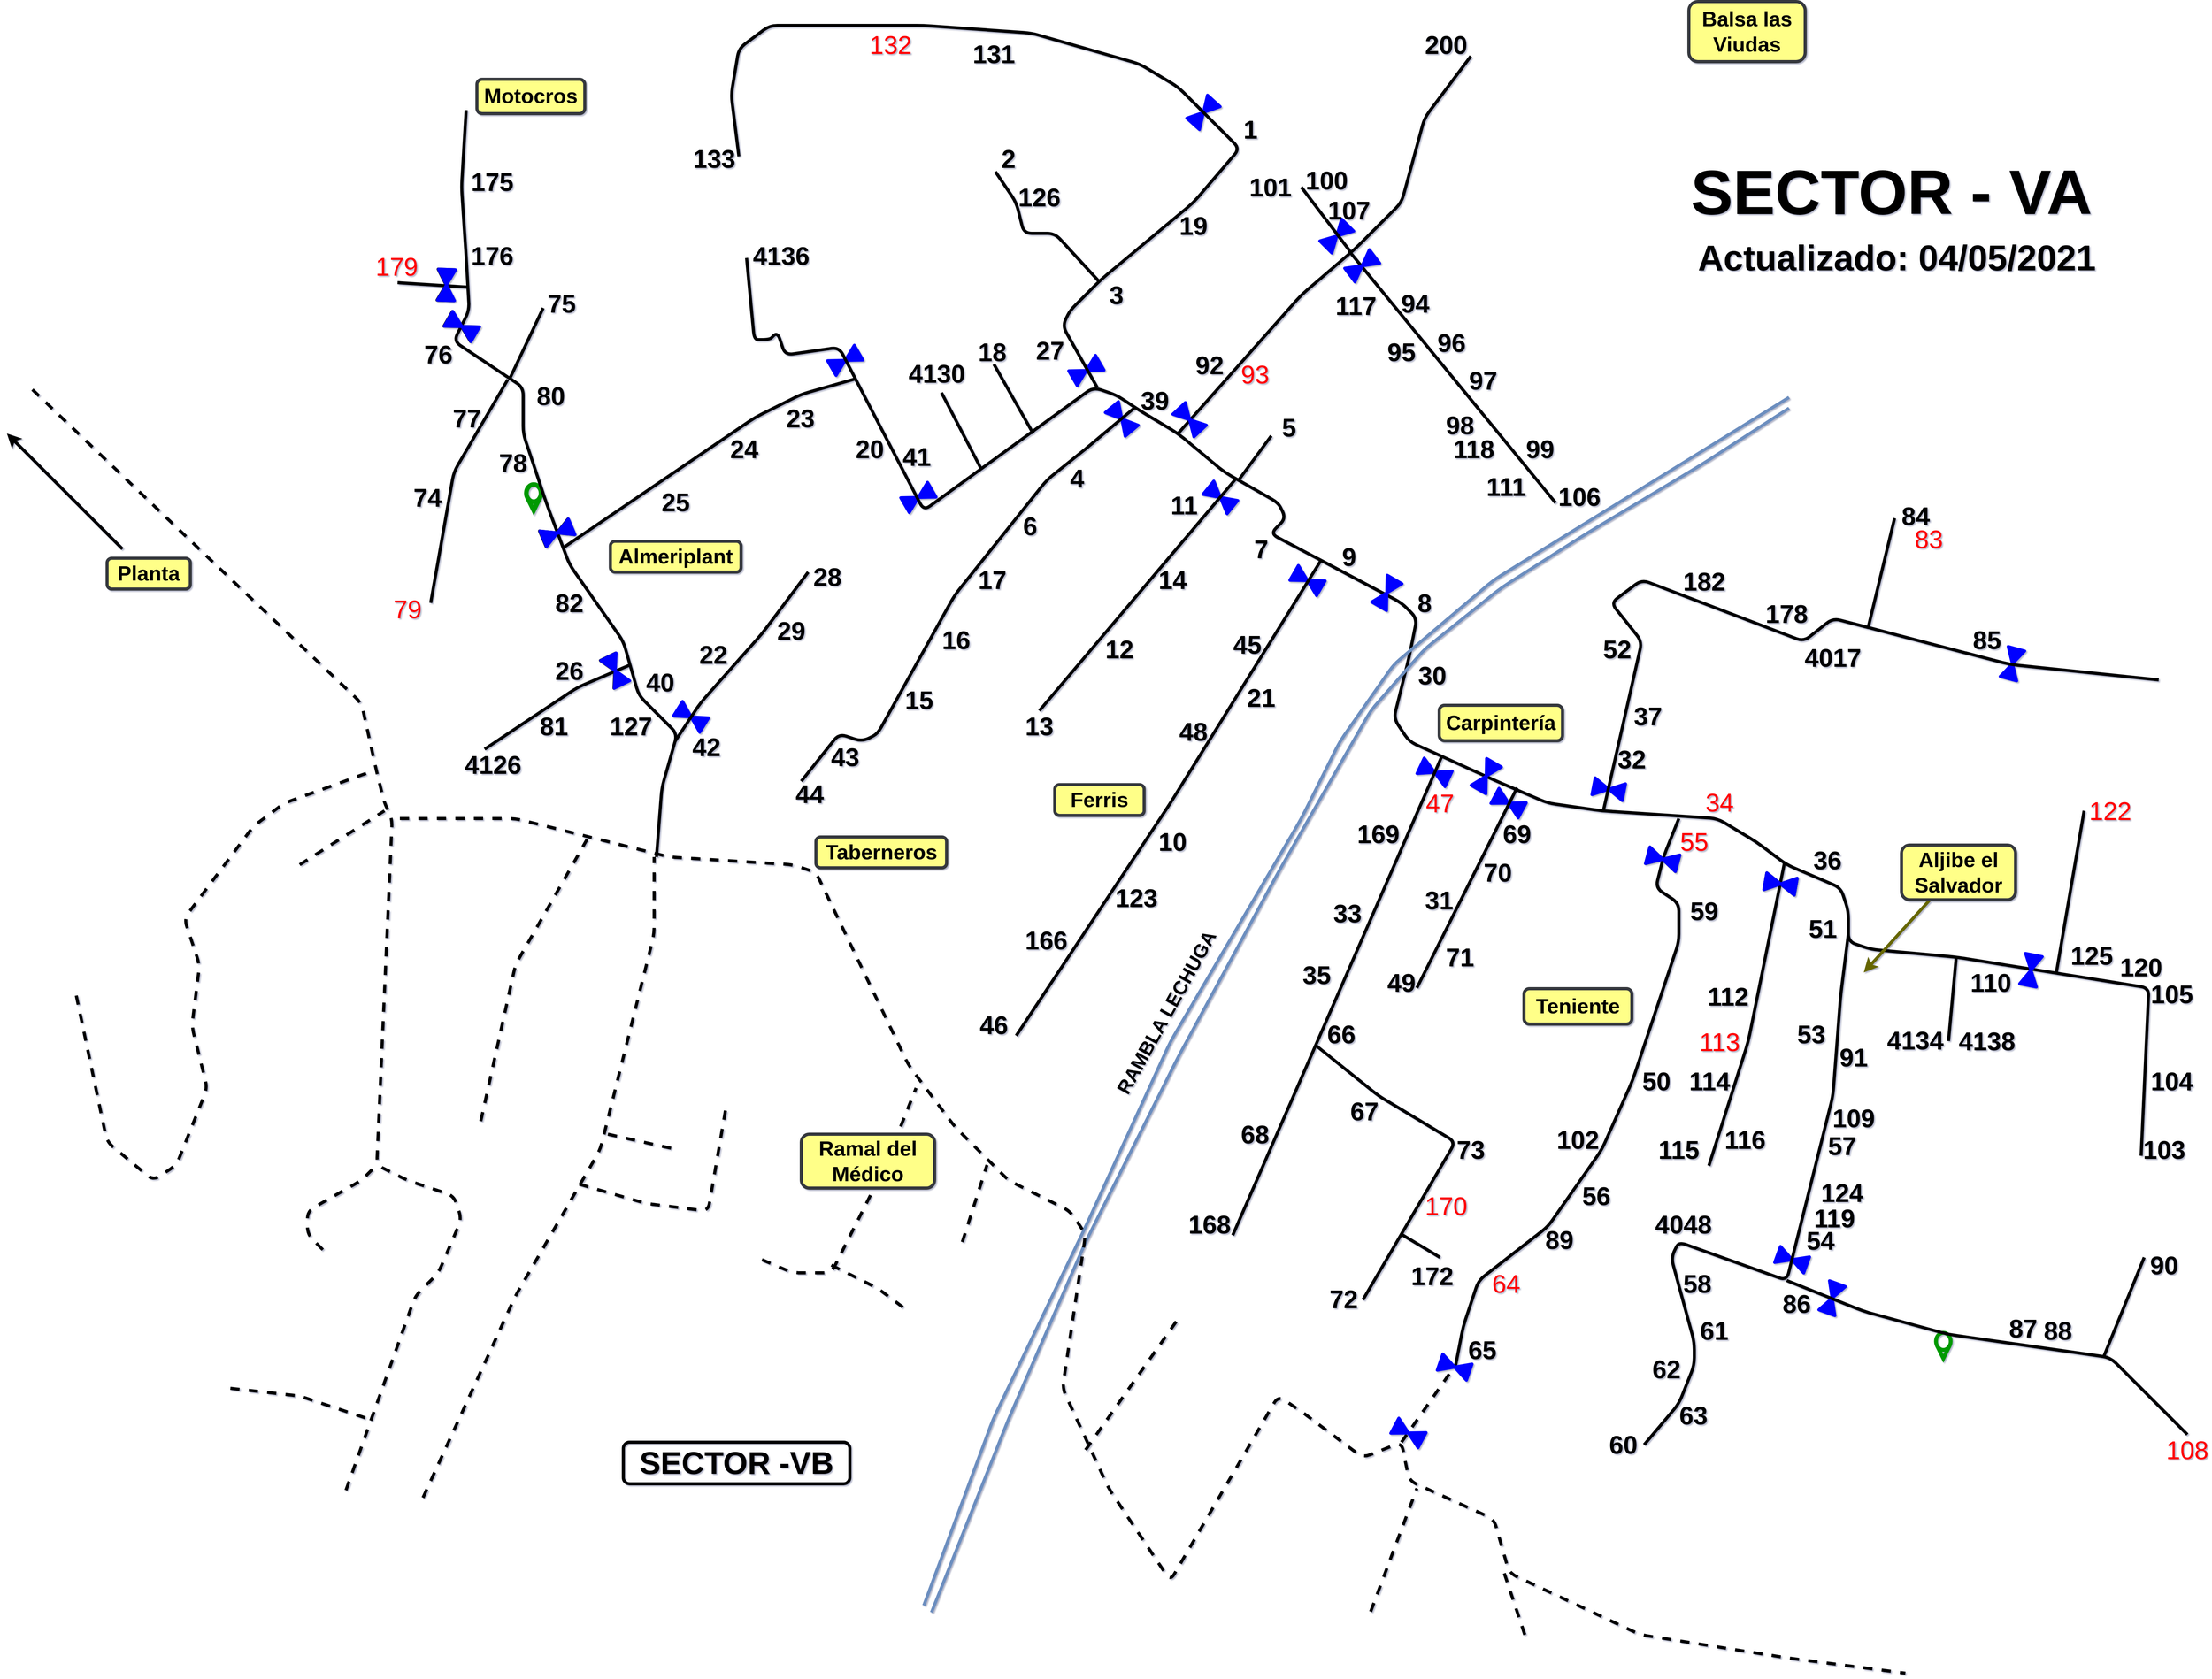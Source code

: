 <mxfile>
    <diagram id="uKI7ldMGaoaQeTL9wqTF" name="Page-1">
        <mxGraphModel dx="4055" dy="1695" grid="1" gridSize="10" guides="1" tooltips="1" connect="1" arrows="1" fold="1" page="1" pageScale="1" pageWidth="300" pageHeight="200" math="0" shadow="1">
            <root>
                <mxCell id="0"/>
                <mxCell id="1" parent="0"/>
                <mxCell id="lP6UJAzxdFz-D2vpFwy4-4" value="" style="verticalLabelPosition=bottom;align=center;html=1;verticalAlign=top;pointerEvents=1;dashed=0;shape=mxgraph.pid2valves.valve;valveType=gate;defState=closed;strokeWidth=4;fillColor=none;fontSize=17;rotation=312;strokeColor=#0000FF;" parent="1" vertex="1">
                    <mxGeometry x="1543" y="153" width="40" height="21.95" as="geometry"/>
                </mxCell>
                <mxCell id="lP6UJAzxdFz-D2vpFwy4-5" value="" style="verticalLabelPosition=bottom;align=center;html=1;verticalAlign=top;pointerEvents=1;dashed=0;shape=mxgraph.pid2valves.valve;valveType=gate;defState=closed;strokeWidth=4;fillColor=none;fontSize=17;rotation=230;fontColor=#0000FF;strokeColor=#0000FF;" parent="1" vertex="1">
                    <mxGeometry x="1437" y="551.05" width="40" height="21.95" as="geometry"/>
                </mxCell>
                <mxCell id="lP6UJAzxdFz-D2vpFwy4-6" value="" style="verticalLabelPosition=bottom;align=center;html=1;verticalAlign=top;pointerEvents=1;dashed=0;shape=mxgraph.pid2valves.valve;valveType=gate;defState=closed;strokeWidth=4;fillColor=none;fontSize=17;rotation=-30;strokeColor=#0000FF;" parent="1" vertex="1">
                    <mxGeometry x="1078" y="475" width="40" height="21.95" as="geometry"/>
                </mxCell>
                <mxCell id="lP6UJAzxdFz-D2vpFwy4-7" value="" style="verticalLabelPosition=bottom;align=center;html=1;verticalAlign=top;pointerEvents=1;dashed=0;shape=mxgraph.pid2valves.valve;valveType=gate;defState=closed;strokeWidth=4;fillColor=none;fontSize=17;rotation=-30;fontColor=#0000FF;strokeColor=#0000FF;" parent="1" vertex="1">
                    <mxGeometry x="1173" y="653" width="40" height="21.95" as="geometry"/>
                </mxCell>
                <mxCell id="lP6UJAzxdFz-D2vpFwy4-10" value="" style="verticalLabelPosition=bottom;align=center;outlineConnect=0;dashed=0;html=1;verticalAlign=top;shape=mxgraph.pid.flow_sensors.rotameter;strokeWidth=6;fillColor=none;fontSize=17;rotation=-90;strokeColor=#009900;" parent="1" vertex="1">
                    <mxGeometry x="677" y="654.42" width="33.41" height="19.11" as="geometry"/>
                </mxCell>
                <mxCell id="lP6UJAzxdFz-D2vpFwy4-11" value="" style="verticalLabelPosition=bottom;align=center;outlineConnect=0;dashed=0;html=1;verticalAlign=top;shape=mxgraph.pid.flow_sensors.rotameter;strokeWidth=5;fillColor=none;fontSize=17;rotation=-90;strokeColor=#009900;" parent="1" vertex="1">
                    <mxGeometry x="2506.59" y="1756" width="33.41" height="19.11" as="geometry"/>
                </mxCell>
                <mxCell id="lP6UJAzxdFz-D2vpFwy4-12" value="" style="endArrow=none;html=1;strokeWidth=4;" parent="1" edge="1">
                    <mxGeometry width="50" height="50" relative="1" as="geometry">
                        <mxPoint x="2780" y="1519" as="sourcePoint"/>
                        <mxPoint x="970" y="353" as="targetPoint"/>
                        <Array as="points">
                            <mxPoint x="2790" y="1301"/>
                            <mxPoint x="2540" y="1261"/>
                            <mxPoint x="2430" y="1251"/>
                            <mxPoint x="2400" y="1241"/>
                            <mxPoint x="2400" y="1201"/>
                            <mxPoint x="2390" y="1171"/>
                            <mxPoint x="2320" y="1141"/>
                            <mxPoint x="2280" y="1111"/>
                            <mxPoint x="2230" y="1081"/>
                            <mxPoint x="2080" y="1071"/>
                            <mxPoint x="2010" y="1061"/>
                            <mxPoint x="1940" y="1031"/>
                            <mxPoint x="1830" y="981"/>
                            <mxPoint x="1810" y="951"/>
                            <mxPoint x="1830" y="871"/>
                            <mxPoint x="1840" y="821"/>
                            <mxPoint x="1820" y="801"/>
                            <mxPoint x="1650" y="711"/>
                            <mxPoint x="1670" y="691"/>
                            <mxPoint x="1660" y="671"/>
                            <mxPoint x="1590" y="631"/>
                            <mxPoint x="1530" y="581"/>
                            <mxPoint x="1480" y="551"/>
                            <mxPoint x="1450" y="531"/>
                            <mxPoint x="1420" y="521"/>
                            <mxPoint x="1200" y="681"/>
                            <mxPoint x="1090" y="469"/>
                            <mxPoint x="1020" y="479"/>
                            <mxPoint x="1010" y="449"/>
                            <mxPoint x="1000" y="459"/>
                            <mxPoint x="980" y="459"/>
                        </Array>
                    </mxGeometry>
                </mxCell>
                <mxCell id="lP6UJAzxdFz-D2vpFwy4-14" value="4136" style="text;html=1;strokeColor=none;fillColor=none;align=center;verticalAlign=middle;whiteSpace=wrap;rounded=0;fontSize=33;opacity=20;fontStyle=1;strokeWidth=4;" parent="1" vertex="1">
                    <mxGeometry x="995" y="340.11" width="40" height="20" as="geometry"/>
                </mxCell>
                <mxCell id="lP6UJAzxdFz-D2vpFwy4-15" value="23" style="text;html=1;strokeColor=none;fillColor=none;align=center;verticalAlign=middle;whiteSpace=wrap;rounded=0;fontSize=33;opacity=20;fontStyle=1;strokeWidth=4;" parent="1" vertex="1">
                    <mxGeometry x="1020" y="551" width="40" height="20" as="geometry"/>
                </mxCell>
                <mxCell id="lP6UJAzxdFz-D2vpFwy4-16" value="" style="endArrow=none;html=1;strokeWidth=4;fontSize=33;" parent="1" edge="1">
                    <mxGeometry width="50" height="50" relative="1" as="geometry">
                        <mxPoint x="731" y="730.06" as="sourcePoint"/>
                        <mxPoint x="1111" y="510.06" as="targetPoint"/>
                        <Array as="points">
                            <mxPoint x="981" y="560.06"/>
                            <mxPoint x="1041" y="530.06"/>
                        </Array>
                    </mxGeometry>
                </mxCell>
                <mxCell id="lP6UJAzxdFz-D2vpFwy4-17" value="25" style="text;html=1;strokeColor=none;fillColor=none;align=center;verticalAlign=middle;whiteSpace=wrap;rounded=0;fontSize=33;opacity=20;fontStyle=1;strokeWidth=4;" parent="1" vertex="1">
                    <mxGeometry x="858" y="660" width="40" height="20" as="geometry"/>
                </mxCell>
                <mxCell id="lP6UJAzxdFz-D2vpFwy4-18" value="24" style="text;html=1;strokeColor=none;fillColor=none;align=center;verticalAlign=middle;whiteSpace=wrap;rounded=0;fontSize=33;opacity=20;fontStyle=1;strokeWidth=4;" parent="1" vertex="1">
                    <mxGeometry x="947" y="591" width="40" height="20" as="geometry"/>
                </mxCell>
                <mxCell id="lP6UJAzxdFz-D2vpFwy4-19" value="20" style="text;html=1;strokeColor=none;fillColor=none;align=center;verticalAlign=middle;whiteSpace=wrap;rounded=0;fontSize=33;opacity=20;fontStyle=1;strokeWidth=4;" parent="1" vertex="1">
                    <mxGeometry x="1110" y="591" width="40" height="20" as="geometry"/>
                </mxCell>
                <mxCell id="lP6UJAzxdFz-D2vpFwy4-21" value="41" style="text;html=1;strokeColor=none;fillColor=none;align=center;verticalAlign=middle;whiteSpace=wrap;rounded=0;fontSize=33;opacity=20;fontStyle=1;strokeWidth=4;" parent="1" vertex="1">
                    <mxGeometry x="1171" y="601" width="40" height="20" as="geometry"/>
                </mxCell>
                <mxCell id="lP6UJAzxdFz-D2vpFwy4-22" value="" style="endArrow=none;html=1;strokeWidth=4;fontSize=33;" parent="1" edge="1">
                    <mxGeometry width="50" height="50" relative="1" as="geometry">
                        <mxPoint x="1275" y="628" as="sourcePoint"/>
                        <mxPoint x="1223" y="528" as="targetPoint"/>
                    </mxGeometry>
                </mxCell>
                <mxCell id="lP6UJAzxdFz-D2vpFwy4-23" value="" style="endArrow=none;html=1;strokeWidth=4;fontSize=33;" parent="1" edge="1">
                    <mxGeometry width="50" height="50" relative="1" as="geometry">
                        <mxPoint x="1342" y="581" as="sourcePoint"/>
                        <mxPoint x="1291" y="491" as="targetPoint"/>
                    </mxGeometry>
                </mxCell>
                <mxCell id="lP6UJAzxdFz-D2vpFwy4-24" value="4130" style="text;html=1;strokeColor=none;fillColor=none;align=center;verticalAlign=middle;whiteSpace=wrap;rounded=0;fontSize=33;opacity=20;fontStyle=1;strokeWidth=4;" parent="1" vertex="1">
                    <mxGeometry x="1197" y="493" width="40" height="20" as="geometry"/>
                </mxCell>
                <mxCell id="lP6UJAzxdFz-D2vpFwy4-26" value="&lt;b&gt;18&lt;/b&gt;" style="text;html=1;strokeColor=none;fillColor=none;align=center;verticalAlign=middle;whiteSpace=wrap;rounded=0;fontSize=33;opacity=20;strokeWidth=4;" parent="1" vertex="1">
                    <mxGeometry x="1268.5" y="465.06" width="40" height="20" as="geometry"/>
                </mxCell>
                <mxCell id="lP6UJAzxdFz-D2vpFwy4-28" value="" style="endArrow=none;html=1;strokeWidth=4;fontSize=33;" parent="1" edge="1">
                    <mxGeometry width="50" height="50" relative="1" as="geometry">
                        <mxPoint x="1041" y="1032.667" as="sourcePoint"/>
                        <mxPoint x="1473" y="548" as="targetPoint"/>
                        <Array as="points">
                            <mxPoint x="1090" y="971"/>
                            <mxPoint x="1120" y="981"/>
                            <mxPoint x="1140" y="971"/>
                            <mxPoint x="1240" y="791"/>
                            <mxPoint x="1360" y="641"/>
                            <mxPoint x="1410" y="601"/>
                        </Array>
                    </mxGeometry>
                </mxCell>
                <mxCell id="lP6UJAzxdFz-D2vpFwy4-29" value="4" style="text;html=1;strokeColor=none;fillColor=none;align=center;verticalAlign=middle;whiteSpace=wrap;rounded=0;fontSize=33;opacity=20;fontStyle=1;strokeWidth=4;" parent="1" vertex="1">
                    <mxGeometry x="1379" y="629" width="40" height="20" as="geometry"/>
                </mxCell>
                <mxCell id="lP6UJAzxdFz-D2vpFwy4-30" value="6" style="text;html=1;strokeColor=none;fillColor=none;align=center;verticalAlign=middle;whiteSpace=wrap;rounded=0;fontSize=33;opacity=20;fontStyle=1;strokeWidth=4;" parent="1" vertex="1">
                    <mxGeometry x="1318" y="691" width="40" height="20" as="geometry"/>
                </mxCell>
                <mxCell id="lP6UJAzxdFz-D2vpFwy4-31" value="17" style="text;html=1;strokeColor=none;fillColor=none;align=center;verticalAlign=middle;whiteSpace=wrap;rounded=0;fontSize=33;opacity=20;fontStyle=1;strokeWidth=4;" parent="1" vertex="1">
                    <mxGeometry x="1268.5" y="761" width="40" height="20" as="geometry"/>
                </mxCell>
                <mxCell id="lP6UJAzxdFz-D2vpFwy4-32" value="16" style="text;html=1;strokeColor=none;fillColor=none;align=center;verticalAlign=middle;whiteSpace=wrap;rounded=0;fontSize=33;opacity=20;fontStyle=1;strokeWidth=4;" parent="1" vertex="1">
                    <mxGeometry x="1222" y="839" width="40" height="20" as="geometry"/>
                </mxCell>
                <mxCell id="lP6UJAzxdFz-D2vpFwy4-33" value="15" style="text;html=1;strokeColor=none;fillColor=none;align=center;verticalAlign=middle;whiteSpace=wrap;rounded=0;fontSize=33;opacity=20;fontStyle=1;strokeWidth=4;" parent="1" vertex="1">
                    <mxGeometry x="1174" y="917" width="40" height="20" as="geometry"/>
                </mxCell>
                <mxCell id="lP6UJAzxdFz-D2vpFwy4-34" value="43" style="text;html=1;strokeColor=none;fillColor=none;align=center;verticalAlign=middle;whiteSpace=wrap;rounded=0;fontSize=33;opacity=20;fontStyle=1;strokeWidth=4;" parent="1" vertex="1">
                    <mxGeometry x="1078" y="991" width="40" height="20" as="geometry"/>
                </mxCell>
                <mxCell id="lP6UJAzxdFz-D2vpFwy4-35" value="44" style="text;html=1;strokeColor=none;fillColor=none;align=center;verticalAlign=middle;whiteSpace=wrap;rounded=0;fontSize=33;opacity=20;fontStyle=1;strokeWidth=4;" parent="1" vertex="1">
                    <mxGeometry x="1032" y="1039" width="40" height="20" as="geometry"/>
                </mxCell>
                <mxCell id="lP6UJAzxdFz-D2vpFwy4-36" value="" style="endArrow=none;html=1;strokeWidth=4;fontSize=33;fillColor=#dae8fc;strokeColor=#6c8ebf;" parent="1" edge="1">
                    <mxGeometry width="50" height="50" relative="1" as="geometry">
                        <mxPoint x="1200" y="2103" as="sourcePoint"/>
                        <mxPoint x="2323" y="534" as="targetPoint"/>
                        <Array as="points">
                            <mxPoint x="1290" y="1861"/>
                            <mxPoint x="1410" y="1611"/>
                            <mxPoint x="1520" y="1371"/>
                            <mxPoint x="1690" y="1081"/>
                            <mxPoint x="1740" y="981"/>
                            <mxPoint x="1810" y="881"/>
                            <mxPoint x="1940" y="771"/>
                        </Array>
                    </mxGeometry>
                </mxCell>
                <mxCell id="lP6UJAzxdFz-D2vpFwy4-37" value="" style="endArrow=none;html=1;strokeWidth=4;fontSize=33;" parent="1" edge="1">
                    <mxGeometry width="50" height="50" relative="1" as="geometry">
                        <mxPoint x="1530" y="581" as="sourcePoint"/>
                        <mxPoint x="1910" y="91" as="targetPoint"/>
                        <Array as="points">
                            <mxPoint x="1690" y="401"/>
                            <mxPoint x="1760" y="341"/>
                            <mxPoint x="1820" y="281"/>
                            <mxPoint x="1850" y="171"/>
                        </Array>
                    </mxGeometry>
                </mxCell>
                <mxCell id="lP6UJAzxdFz-D2vpFwy4-38" value="" style="verticalLabelPosition=bottom;align=center;html=1;verticalAlign=top;pointerEvents=1;dashed=0;shape=mxgraph.pid2valves.valve;valveType=gate;defState=closed;strokeWidth=4;fillColor=none;fontSize=17;rotation=-155;fontColor=#0000FF;strokeColor=#0000FF;" parent="1" vertex="1">
                    <mxGeometry x="1843" y="1010.05" width="40" height="21.95" as="geometry"/>
                </mxCell>
                <mxCell id="lP6UJAzxdFz-D2vpFwy4-39" value="" style="verticalLabelPosition=bottom;align=center;html=1;verticalAlign=top;pointerEvents=1;dashed=0;shape=mxgraph.pid2valves.valve;valveType=gate;defState=closed;strokeWidth=4;fillColor=none;fontSize=17;rotation=-30;fontColor=#0000FF;strokeColor=#0000FF;" parent="1" vertex="1">
                    <mxGeometry x="1391" y="488.11" width="40" height="21.95" as="geometry"/>
                </mxCell>
                <mxCell id="lP6UJAzxdFz-D2vpFwy4-40" value="" style="verticalLabelPosition=bottom;align=center;html=1;verticalAlign=top;pointerEvents=1;dashed=0;shape=mxgraph.pid2valves.valve;valveType=gate;defState=closed;strokeWidth=4;fillColor=none;fontSize=17;rotation=227;fontColor=#0000FF;strokeColor=#0000FF;" parent="1" vertex="1">
                    <mxGeometry x="1525" y="552.05" width="40" height="21.95" as="geometry"/>
                </mxCell>
                <mxCell id="lP6UJAzxdFz-D2vpFwy4-41" value="" style="verticalLabelPosition=bottom;align=center;html=1;verticalAlign=top;pointerEvents=1;dashed=0;shape=mxgraph.pid2valves.valve;valveType=gate;defState=closed;strokeWidth=4;fillColor=none;fontSize=17;rotation=-60;fontColor=#0000FF;strokeColor=#0000FF;" parent="1" vertex="1">
                    <mxGeometry x="1781" y="777" width="40" height="21.95" as="geometry"/>
                </mxCell>
                <mxCell id="lP6UJAzxdFz-D2vpFwy4-42" value="" style="endArrow=none;html=1;strokeWidth=4;fontSize=33;" parent="1" edge="1">
                    <mxGeometry width="50" height="50" relative="1" as="geometry">
                        <mxPoint x="1609" y="641" as="sourcePoint"/>
                        <mxPoint x="1651" y="584" as="targetPoint"/>
                        <Array as="points"/>
                    </mxGeometry>
                </mxCell>
                <mxCell id="lP6UJAzxdFz-D2vpFwy4-43" value="5" style="text;html=1;strokeColor=none;fillColor=none;align=center;verticalAlign=middle;whiteSpace=wrap;rounded=0;fontSize=33;opacity=20;fontStyle=1;strokeWidth=4;" parent="1" vertex="1">
                    <mxGeometry x="1654" y="563" width="40" height="20" as="geometry"/>
                </mxCell>
                <mxCell id="lP6UJAzxdFz-D2vpFwy4-44" value="39" style="text;html=1;strokeColor=none;fillColor=none;align=center;verticalAlign=middle;whiteSpace=wrap;rounded=0;fontSize=33;opacity=20;fontStyle=1;strokeWidth=4;" parent="1" vertex="1">
                    <mxGeometry x="1480" y="528" width="40" height="20" as="geometry"/>
                </mxCell>
                <mxCell id="lP6UJAzxdFz-D2vpFwy4-46" value="&lt;b&gt;92&lt;/b&gt;" style="text;html=1;strokeColor=none;fillColor=none;align=center;verticalAlign=middle;whiteSpace=wrap;rounded=0;fontSize=33;opacity=20;strokeWidth=4;" parent="1" vertex="1">
                    <mxGeometry x="1551" y="482.06" width="40" height="20" as="geometry"/>
                </mxCell>
                <mxCell id="lP6UJAzxdFz-D2vpFwy4-47" value="&lt;span style=&quot;&quot;&gt;&lt;span&gt;93&lt;/span&gt;&lt;/span&gt;" style="text;html=1;strokeColor=none;fillColor=none;align=center;verticalAlign=middle;whiteSpace=wrap;rounded=0;fontSize=33;opacity=20;fontStyle=0;strokeWidth=4;fontColor=#FF0000;" parent="1" vertex="1">
                    <mxGeometry x="1610" y="493.95" width="40" height="20" as="geometry"/>
                </mxCell>
                <mxCell id="lP6UJAzxdFz-D2vpFwy4-48" value="9" style="text;html=1;strokeColor=none;fillColor=none;align=center;verticalAlign=middle;whiteSpace=wrap;rounded=0;fontSize=33;opacity=20;fontStyle=1;strokeWidth=4;" parent="1" vertex="1">
                    <mxGeometry x="1732" y="731" width="40" height="20" as="geometry"/>
                </mxCell>
                <mxCell id="lP6UJAzxdFz-D2vpFwy4-49" value="&lt;b&gt;8&lt;/b&gt;" style="text;html=1;strokeColor=none;fillColor=none;align=center;verticalAlign=middle;whiteSpace=wrap;rounded=0;fontSize=33;opacity=20;strokeWidth=4;" parent="1" vertex="1">
                    <mxGeometry x="1830" y="791" width="40" height="20" as="geometry"/>
                </mxCell>
                <mxCell id="lP6UJAzxdFz-D2vpFwy4-51" value="" style="endArrow=none;html=1;strokeWidth=4;fontSize=33;" parent="1" edge="1">
                    <mxGeometry width="50" height="50" relative="1" as="geometry">
                        <mxPoint x="1425" y="521" as="sourcePoint"/>
                        <mxPoint x="960" y="221" as="targetPoint"/>
                        <Array as="points">
                            <mxPoint x="1380" y="441"/>
                            <mxPoint x="1390" y="421"/>
                            <mxPoint x="1430" y="381"/>
                            <mxPoint x="1550" y="281"/>
                            <mxPoint x="1610" y="211"/>
                            <mxPoint x="1530" y="131"/>
                            <mxPoint x="1480" y="101"/>
                            <mxPoint x="1340" y="61"/>
                            <mxPoint x="1200" y="51"/>
                            <mxPoint x="1070" y="51"/>
                            <mxPoint x="1000" y="51"/>
                            <mxPoint x="960" y="81"/>
                            <mxPoint x="950" y="141"/>
                        </Array>
                    </mxGeometry>
                </mxCell>
                <mxCell id="lP6UJAzxdFz-D2vpFwy4-52" value="133" style="text;html=1;strokeColor=none;fillColor=none;align=center;verticalAlign=middle;whiteSpace=wrap;rounded=0;fontSize=33;opacity=20;fontStyle=1;strokeWidth=4;" parent="1" vertex="1">
                    <mxGeometry x="908" y="214" width="40" height="20" as="geometry"/>
                </mxCell>
                <mxCell id="lP6UJAzxdFz-D2vpFwy4-53" value="&lt;span style=&quot;&quot;&gt;&lt;span&gt;132&lt;/span&gt;&lt;/span&gt;" style="text;html=1;strokeColor=none;fillColor=none;align=center;verticalAlign=middle;whiteSpace=wrap;rounded=0;fontSize=33;opacity=20;fontStyle=0;fontColor=#FF0000;strokeWidth=4;" parent="1" vertex="1">
                    <mxGeometry x="1137" y="66" width="40" height="20" as="geometry"/>
                </mxCell>
                <mxCell id="lP6UJAzxdFz-D2vpFwy4-54" value="131" style="text;html=1;strokeColor=none;fillColor=none;align=center;verticalAlign=middle;whiteSpace=wrap;rounded=0;fontSize=33;opacity=20;fontStyle=1;strokeWidth=4;" parent="1" vertex="1">
                    <mxGeometry x="1270.5" y="78" width="40" height="20" as="geometry"/>
                </mxCell>
                <mxCell id="lP6UJAzxdFz-D2vpFwy4-55" value="19" style="text;html=1;strokeColor=none;fillColor=none;align=center;verticalAlign=middle;whiteSpace=wrap;rounded=0;fontSize=33;opacity=20;fontStyle=1;strokeWidth=4;" parent="1" vertex="1">
                    <mxGeometry x="1530" y="301" width="40" height="20" as="geometry"/>
                </mxCell>
                <mxCell id="lP6UJAzxdFz-D2vpFwy4-56" value="3" style="text;html=1;strokeColor=none;fillColor=none;align=center;verticalAlign=middle;whiteSpace=wrap;rounded=0;fontSize=33;opacity=20;fontStyle=1;strokeWidth=4;" parent="1" vertex="1">
                    <mxGeometry x="1430" y="391" width="40" height="20" as="geometry"/>
                </mxCell>
                <mxCell id="lP6UJAzxdFz-D2vpFwy4-57" value="" style="endArrow=none;html=1;strokeWidth=4;fontSize=33;" parent="1" edge="1">
                    <mxGeometry width="50" height="50" relative="1" as="geometry">
                        <mxPoint x="1293" y="241" as="sourcePoint"/>
                        <mxPoint x="1427" y="383" as="targetPoint"/>
                        <Array as="points">
                            <mxPoint x="1320" y="281"/>
                            <mxPoint x="1330" y="321"/>
                            <mxPoint x="1370" y="321"/>
                        </Array>
                    </mxGeometry>
                </mxCell>
                <mxCell id="lP6UJAzxdFz-D2vpFwy4-58" value="2" style="text;html=1;strokeColor=none;fillColor=none;align=center;verticalAlign=middle;whiteSpace=wrap;rounded=0;fontSize=33;opacity=20;fontStyle=1;strokeWidth=4;" parent="1" vertex="1">
                    <mxGeometry x="1290" y="214" width="40" height="20" as="geometry"/>
                </mxCell>
                <mxCell id="lP6UJAzxdFz-D2vpFwy4-59" value="126" style="text;html=1;strokeColor=none;fillColor=none;align=center;verticalAlign=middle;whiteSpace=wrap;rounded=0;fontSize=33;opacity=20;fontStyle=1;strokeWidth=4;" parent="1" vertex="1">
                    <mxGeometry x="1330" y="264" width="40" height="20" as="geometry"/>
                </mxCell>
                <mxCell id="lP6UJAzxdFz-D2vpFwy4-61" value="" style="verticalLabelPosition=bottom;align=center;html=1;verticalAlign=top;pointerEvents=1;dashed=0;shape=mxgraph.pid2valves.valve;valveType=gate;defState=closed;strokeWidth=4;fillColor=none;fontSize=17;rotation=-45;strokeColor=#0000FF;" parent="1" vertex="1">
                    <mxGeometry x="1716" y="313.53" width="40" height="21.95" as="geometry"/>
                </mxCell>
                <mxCell id="lP6UJAzxdFz-D2vpFwy4-62" value="" style="verticalLabelPosition=bottom;align=center;html=1;verticalAlign=top;pointerEvents=1;dashed=0;shape=mxgraph.pid2valves.valve;valveType=gate;defState=closed;strokeWidth=4;fillColor=none;fontSize=17;rotation=-150;fontColor=#0000FF;strokeColor=#0000FF;" parent="1" vertex="1">
                    <mxGeometry x="1678" y="761.0" width="40" height="21.95" as="geometry"/>
                </mxCell>
                <mxCell id="lP6UJAzxdFz-D2vpFwy4-63" value="" style="verticalLabelPosition=bottom;align=center;html=1;verticalAlign=top;pointerEvents=1;dashed=0;shape=mxgraph.pid2valves.valve;valveType=gate;defState=closed;strokeWidth=4;fillColor=none;fontSize=17;rotation=-141;fontColor=#0000FF;strokeColor=#0000FF;" parent="1" vertex="1">
                    <mxGeometry x="1565" y="653.0" width="40" height="21.95" as="geometry"/>
                </mxCell>
                <mxCell id="lP6UJAzxdFz-D2vpFwy4-64" value="27" style="text;html=1;strokeColor=none;fillColor=none;align=center;verticalAlign=middle;whiteSpace=wrap;rounded=0;fontSize=33;opacity=20;fontStyle=1;strokeWidth=4;" parent="1" vertex="1">
                    <mxGeometry x="1344" y="463.06" width="40" height="20" as="geometry"/>
                </mxCell>
                <mxCell id="lP6UJAzxdFz-D2vpFwy4-65" value="" style="endArrow=none;html=1;strokeWidth=4;fontSize=33;" parent="1" edge="1">
                    <mxGeometry width="50" height="50" relative="1" as="geometry">
                        <mxPoint x="1350" y="941" as="sourcePoint"/>
                        <mxPoint x="1604" y="641" as="targetPoint"/>
                    </mxGeometry>
                </mxCell>
                <mxCell id="lP6UJAzxdFz-D2vpFwy4-66" value="11" style="text;html=1;strokeColor=none;fillColor=none;align=center;verticalAlign=middle;whiteSpace=wrap;rounded=0;fontSize=33;opacity=20;fontStyle=1;strokeWidth=4;" parent="1" vertex="1">
                    <mxGeometry x="1518" y="664" width="40" height="20" as="geometry"/>
                </mxCell>
                <mxCell id="lP6UJAzxdFz-D2vpFwy4-67" value="14" style="text;html=1;strokeColor=none;fillColor=none;align=center;verticalAlign=middle;whiteSpace=wrap;rounded=0;fontSize=33;opacity=20;fontStyle=1;strokeWidth=4;" parent="1" vertex="1">
                    <mxGeometry x="1503" y="761" width="40" height="20" as="geometry"/>
                </mxCell>
                <mxCell id="lP6UJAzxdFz-D2vpFwy4-69" value="12" style="text;html=1;strokeColor=none;fillColor=none;align=center;verticalAlign=middle;whiteSpace=wrap;rounded=0;fontSize=33;opacity=20;fontStyle=1;strokeWidth=4;" parent="1" vertex="1">
                    <mxGeometry x="1434" y="851" width="40" height="20" as="geometry"/>
                </mxCell>
                <mxCell id="lP6UJAzxdFz-D2vpFwy4-71" value="13" style="text;html=1;strokeColor=none;fillColor=none;align=center;verticalAlign=middle;whiteSpace=wrap;rounded=0;fontSize=33;opacity=20;fontStyle=1;strokeWidth=4;" parent="1" vertex="1">
                    <mxGeometry x="1330" y="951" width="40" height="20" as="geometry"/>
                </mxCell>
                <mxCell id="lP6UJAzxdFz-D2vpFwy4-72" value="7" style="text;html=1;strokeColor=none;fillColor=none;align=center;verticalAlign=middle;whiteSpace=wrap;rounded=0;fontSize=33;opacity=20;fontStyle=1;strokeWidth=4;" parent="1" vertex="1">
                    <mxGeometry x="1618" y="721" width="40" height="20" as="geometry"/>
                </mxCell>
                <mxCell id="lP6UJAzxdFz-D2vpFwy4-73" value="" style="endArrow=none;html=1;strokeWidth=4;fontSize=33;" parent="1" edge="1">
                    <mxGeometry width="50" height="50" relative="1" as="geometry">
                        <mxPoint x="1320" y="1363" as="sourcePoint"/>
                        <mxPoint x="1716" y="745" as="targetPoint"/>
                        <Array as="points">
                            <mxPoint x="1520" y="1061"/>
                        </Array>
                    </mxGeometry>
                </mxCell>
                <mxCell id="lP6UJAzxdFz-D2vpFwy4-75" value="45" style="text;html=1;strokeColor=none;fillColor=none;align=center;verticalAlign=middle;whiteSpace=wrap;rounded=0;fontSize=33;opacity=20;fontStyle=1;strokeWidth=4;" parent="1" vertex="1">
                    <mxGeometry x="1600" y="845" width="40" height="20" as="geometry"/>
                </mxCell>
                <mxCell id="lP6UJAzxdFz-D2vpFwy4-77" value="21" style="text;html=1;strokeColor=none;fillColor=none;align=center;verticalAlign=middle;whiteSpace=wrap;rounded=0;fontSize=33;opacity=20;fontStyle=1;strokeWidth=4;" parent="1" vertex="1">
                    <mxGeometry x="1618" y="914" width="40" height="20" as="geometry"/>
                </mxCell>
                <mxCell id="lP6UJAzxdFz-D2vpFwy4-78" value="48" style="text;html=1;strokeColor=none;fillColor=none;align=center;verticalAlign=middle;whiteSpace=wrap;rounded=0;fontSize=33;opacity=20;fontStyle=1;strokeWidth=4;" parent="1" vertex="1">
                    <mxGeometry x="1530" y="958.05" width="40" height="20" as="geometry"/>
                </mxCell>
                <mxCell id="lP6UJAzxdFz-D2vpFwy4-79" value="10" style="text;html=1;strokeColor=none;fillColor=none;align=center;verticalAlign=middle;whiteSpace=wrap;rounded=0;fontSize=33;opacity=20;fontStyle=1;strokeWidth=4;" parent="1" vertex="1">
                    <mxGeometry x="1503" y="1101" width="40" height="20" as="geometry"/>
                </mxCell>
                <mxCell id="lP6UJAzxdFz-D2vpFwy4-80" value="123" style="text;html=1;strokeColor=none;fillColor=none;align=center;verticalAlign=middle;whiteSpace=wrap;rounded=0;fontSize=33;opacity=20;fontStyle=1;strokeWidth=4;" parent="1" vertex="1">
                    <mxGeometry x="1456" y="1174" width="40" height="20" as="geometry"/>
                </mxCell>
                <mxCell id="lP6UJAzxdFz-D2vpFwy4-81" value="166" style="text;html=1;strokeColor=none;fillColor=none;align=center;verticalAlign=middle;whiteSpace=wrap;rounded=0;fontSize=33;opacity=20;fontStyle=1;strokeWidth=4;" parent="1" vertex="1">
                    <mxGeometry x="1339" y="1229.05" width="40" height="20" as="geometry"/>
                </mxCell>
                <mxCell id="lP6UJAzxdFz-D2vpFwy4-82" value="46" style="text;html=1;strokeColor=none;fillColor=none;align=center;verticalAlign=middle;whiteSpace=wrap;rounded=0;fontSize=33;opacity=20;fontStyle=1;strokeWidth=4;" parent="1" vertex="1">
                    <mxGeometry x="1270.5" y="1339" width="40" height="20" as="geometry"/>
                </mxCell>
                <mxCell id="lP6UJAzxdFz-D2vpFwy4-86" value="" style="endArrow=none;html=1;strokeWidth=4;fontSize=24;fillColor=#dae8fc;strokeColor=#6c8ebf;" parent="1" edge="1">
                    <mxGeometry width="50" height="50" relative="1" as="geometry">
                        <mxPoint x="1210" y="2112" as="sourcePoint"/>
                        <mxPoint x="2323" y="548" as="targetPoint"/>
                        <Array as="points">
                            <mxPoint x="1310" y="1861"/>
                            <mxPoint x="1410" y="1631"/>
                            <mxPoint x="1530" y="1391"/>
                            <mxPoint x="1660" y="1151"/>
                            <mxPoint x="1780" y="941"/>
                            <mxPoint x="1850" y="861"/>
                            <mxPoint x="1950" y="781"/>
                            <mxPoint x="2060" y="711"/>
                            <mxPoint x="2210" y="621"/>
                        </Array>
                    </mxGeometry>
                </mxCell>
                <mxCell id="lP6UJAzxdFz-D2vpFwy4-91" value="RAMBLA LECHUGA" style="text;html=1;strokeColor=none;fillColor=none;align=center;verticalAlign=middle;whiteSpace=wrap;rounded=0;fontSize=25;fontStyle=1;rotation=299;strokeWidth=4;" parent="1" vertex="1">
                    <mxGeometry x="1384" y="1322" width="260" height="20" as="geometry"/>
                </mxCell>
                <mxCell id="lP6UJAzxdFz-D2vpFwy4-96" value="" style="endArrow=classic;html=1;strokeWidth=4;fontSize=25;exitX=0.25;exitY=1;exitDx=0;exitDy=0;strokeColor=#666600;" parent="1" source="14" edge="1">
                    <mxGeometry width="50" height="50" relative="1" as="geometry">
                        <mxPoint x="2506" y="1174" as="sourcePoint"/>
                        <mxPoint x="2420" y="1281" as="targetPoint"/>
                    </mxGeometry>
                </mxCell>
                <mxCell id="lP6UJAzxdFz-D2vpFwy4-111" value="" style="endArrow=classic;html=1;strokeWidth=4;fontSize=32;" parent="1" edge="1">
                    <mxGeometry width="50" height="50" relative="1" as="geometry">
                        <mxPoint x="160" y="731" as="sourcePoint"/>
                        <mxPoint x="10" y="581" as="targetPoint"/>
                    </mxGeometry>
                </mxCell>
                <mxCell id="lP6UJAzxdFz-D2vpFwy4-114" value="SECTOR - VA" style="text;html=1;strokeColor=none;fillColor=none;align=center;verticalAlign=middle;whiteSpace=wrap;rounded=0;fontSize=82;fontStyle=1;strokeWidth=4;" parent="1" vertex="1">
                    <mxGeometry x="2131" y="257.58" width="650" height="20" as="geometry"/>
                </mxCell>
                <mxCell id="lP6UJAzxdFz-D2vpFwy4-115" value="&lt;font style=&quot;font-size: 46px&quot;&gt;Actualizado: 04/05/2021&lt;/font&gt;" style="text;html=1;strokeColor=none;fillColor=none;align=center;verticalAlign=middle;whiteSpace=wrap;rounded=0;fontSize=80;fontStyle=1;strokeWidth=4;" parent="1" vertex="1">
                    <mxGeometry x="2133" y="290.11" width="660" height="100.89" as="geometry"/>
                </mxCell>
                <mxCell id="lP6UJAzxdFz-D2vpFwy4-118" value="" style="endArrow=none;html=1;strokeWidth=4;fontSize=33;" parent="1" edge="1">
                    <mxGeometry width="50" height="50" relative="1" as="geometry">
                        <mxPoint x="1690" y="261" as="sourcePoint"/>
                        <mxPoint x="1753" y="344" as="targetPoint"/>
                    </mxGeometry>
                </mxCell>
                <mxCell id="lP6UJAzxdFz-D2vpFwy4-120" value="107" style="text;html=1;strokeColor=none;fillColor=none;align=center;verticalAlign=middle;whiteSpace=wrap;rounded=0;fontSize=33;fontStyle=1;strokeWidth=4;" parent="1" vertex="1">
                    <mxGeometry x="1732" y="281" width="40" height="20" as="geometry"/>
                </mxCell>
                <mxCell id="lP6UJAzxdFz-D2vpFwy4-121" value="100" style="text;html=1;strokeColor=none;fillColor=none;align=center;verticalAlign=middle;whiteSpace=wrap;rounded=0;fontSize=33;fontStyle=1;strokeWidth=4;" parent="1" vertex="1">
                    <mxGeometry x="1703" y="242" width="40" height="20" as="geometry"/>
                </mxCell>
                <mxCell id="lP6UJAzxdFz-D2vpFwy4-122" value="101" style="text;html=1;strokeColor=none;fillColor=none;align=center;verticalAlign=middle;whiteSpace=wrap;rounded=0;fontSize=33;fontStyle=1;strokeWidth=4;" parent="1" vertex="1">
                    <mxGeometry x="1630" y="251" width="40" height="20" as="geometry"/>
                </mxCell>
                <mxCell id="lP6UJAzxdFz-D2vpFwy4-123" value="" style="endArrow=none;html=1;strokeWidth=4;fontSize=33;" parent="1" edge="1">
                    <mxGeometry width="50" height="50" relative="1" as="geometry">
                        <mxPoint x="2020" y="671" as="sourcePoint"/>
                        <mxPoint x="1752" y="344" as="targetPoint"/>
                    </mxGeometry>
                </mxCell>
                <mxCell id="lP6UJAzxdFz-D2vpFwy4-124" value="" style="verticalLabelPosition=bottom;align=center;html=1;verticalAlign=top;pointerEvents=1;dashed=0;shape=mxgraph.pid2valves.valve;valveType=gate;defState=closed;strokeWidth=4;fillColor=none;fontSize=17;rotation=281;strokeColor=#0000FF;" parent="1" vertex="1">
                    <mxGeometry x="2617" y="1267.05" width="40" height="21.95" as="geometry"/>
                </mxCell>
                <mxCell id="lP6UJAzxdFz-D2vpFwy4-125" value="" style="verticalLabelPosition=bottom;align=center;html=1;verticalAlign=top;pointerEvents=1;dashed=0;shape=mxgraph.pid2valves.valve;valveType=gate;defState=closed;strokeWidth=4;fillColor=none;fontSize=17;rotation=-75;strokeColor=#0000FF;" parent="1" vertex="1">
                    <mxGeometry x="2593" y="869.0" width="40" height="21.95" as="geometry"/>
                </mxCell>
                <mxCell id="lP6UJAzxdFz-D2vpFwy4-126" value="" style="verticalLabelPosition=bottom;align=center;html=1;verticalAlign=top;pointerEvents=1;dashed=0;shape=mxgraph.pid2valves.valve;valveType=gate;defState=closed;strokeWidth=4;fillColor=none;fontSize=17;rotation=323;strokeColor=#0000FF;" parent="1" vertex="1">
                    <mxGeometry x="1749" y="352.16" width="40" height="21.95" as="geometry"/>
                </mxCell>
                <mxCell id="lP6UJAzxdFz-D2vpFwy4-128" value="117" style="text;html=1;strokeColor=none;fillColor=none;align=center;verticalAlign=middle;whiteSpace=wrap;rounded=0;fontSize=33;fontStyle=1;strokeWidth=4;" parent="1" vertex="1">
                    <mxGeometry x="1741" y="405.42" width="40" height="20" as="geometry"/>
                </mxCell>
                <mxCell id="lP6UJAzxdFz-D2vpFwy4-130" value="94" style="text;html=1;strokeColor=none;fillColor=none;align=center;verticalAlign=middle;whiteSpace=wrap;rounded=0;fontSize=33;fontStyle=1;strokeWidth=4;" parent="1" vertex="1">
                    <mxGeometry x="1818" y="402" width="40" height="20" as="geometry"/>
                </mxCell>
                <mxCell id="lP6UJAzxdFz-D2vpFwy4-131" value="95" style="text;html=1;strokeColor=none;fillColor=none;align=center;verticalAlign=middle;whiteSpace=wrap;rounded=0;fontSize=33;fontStyle=1;strokeWidth=4;" parent="1" vertex="1">
                    <mxGeometry x="1800" y="465.06" width="40" height="20" as="geometry"/>
                </mxCell>
                <mxCell id="lP6UJAzxdFz-D2vpFwy4-132" value="96" style="text;html=1;strokeColor=none;fillColor=none;align=center;verticalAlign=middle;whiteSpace=wrap;rounded=0;fontSize=33;fontStyle=1;strokeWidth=4;" parent="1" vertex="1">
                    <mxGeometry x="1865" y="453" width="40" height="20" as="geometry"/>
                </mxCell>
                <mxCell id="lP6UJAzxdFz-D2vpFwy4-133" value="97" style="text;html=1;strokeColor=none;fillColor=none;align=center;verticalAlign=middle;whiteSpace=wrap;rounded=0;fontSize=33;fontStyle=1;strokeWidth=4;" parent="1" vertex="1">
                    <mxGeometry x="1906" y="502.06" width="40" height="20" as="geometry"/>
                </mxCell>
                <mxCell id="lP6UJAzxdFz-D2vpFwy4-134" value="98" style="text;html=1;strokeColor=none;fillColor=none;align=center;verticalAlign=middle;whiteSpace=wrap;rounded=0;fontSize=33;fontStyle=1;strokeWidth=4;" parent="1" vertex="1">
                    <mxGeometry x="1871" y="552.05" width="50" height="35" as="geometry"/>
                </mxCell>
                <mxCell id="lP6UJAzxdFz-D2vpFwy4-135" value="99" style="text;html=1;strokeColor=none;fillColor=none;align=center;verticalAlign=middle;whiteSpace=wrap;rounded=0;fontSize=33;fontStyle=1;strokeWidth=4;" parent="1" vertex="1">
                    <mxGeometry x="1980" y="591" width="40" height="20" as="geometry"/>
                </mxCell>
                <mxCell id="lP6UJAzxdFz-D2vpFwy4-136" value="111" style="text;html=1;strokeColor=none;fillColor=none;align=center;verticalAlign=middle;whiteSpace=wrap;rounded=0;fontSize=33;fontStyle=1;strokeWidth=4;" parent="1" vertex="1">
                    <mxGeometry x="1936" y="640" width="40" height="20" as="geometry"/>
                </mxCell>
                <mxCell id="lP6UJAzxdFz-D2vpFwy4-138" value="106" style="text;html=1;strokeColor=none;fillColor=none;align=center;verticalAlign=middle;whiteSpace=wrap;rounded=0;fontSize=33;fontStyle=1;strokeWidth=4;" parent="1" vertex="1">
                    <mxGeometry x="2031" y="653" width="40" height="20" as="geometry"/>
                </mxCell>
                <mxCell id="lP6UJAzxdFz-D2vpFwy4-139" value="200" style="text;html=1;strokeColor=none;fillColor=none;align=center;verticalAlign=middle;whiteSpace=wrap;rounded=0;fontSize=33;fontStyle=1;strokeWidth=4;" parent="1" vertex="1">
                    <mxGeometry x="1858" y="66" width="40" height="20" as="geometry"/>
                </mxCell>
                <mxCell id="lP6UJAzxdFz-D2vpFwy4-140" value="1" style="text;html=1;strokeColor=none;fillColor=none;align=center;verticalAlign=middle;whiteSpace=wrap;rounded=0;fontSize=33;fontStyle=1;strokeWidth=4;" parent="1" vertex="1">
                    <mxGeometry x="1604" y="176" width="40" height="20" as="geometry"/>
                </mxCell>
                <mxCell id="lP6UJAzxdFz-D2vpFwy4-141" value="" style="endArrow=none;html=1;strokeWidth=4;fontSize=33;" parent="1" edge="1">
                    <mxGeometry width="50" height="50" relative="1" as="geometry">
                        <mxPoint x="853" y="1131" as="sourcePoint"/>
                        <mxPoint x="606" y="161" as="targetPoint"/>
                        <Array as="points">
                            <mxPoint x="860" y="1041"/>
                            <mxPoint x="880" y="971"/>
                            <mxPoint x="830" y="921"/>
                            <mxPoint x="810" y="851"/>
                            <mxPoint x="740" y="751"/>
                            <mxPoint x="710" y="671"/>
                            <mxPoint x="680" y="581"/>
                            <mxPoint x="680" y="521"/>
                            <mxPoint x="650" y="501"/>
                            <mxPoint x="590" y="461"/>
                            <mxPoint x="610" y="421"/>
                            <mxPoint x="606" y="351"/>
                            <mxPoint x="600" y="261"/>
                        </Array>
                    </mxGeometry>
                </mxCell>
                <mxCell id="lP6UJAzxdFz-D2vpFwy4-142" value="" style="endArrow=none;html=1;strokeWidth=4;fontSize=33;" parent="1" edge="1">
                    <mxGeometry width="50" height="50" relative="1" as="geometry">
                        <mxPoint x="517" y="385" as="sourcePoint"/>
                        <mxPoint x="610" y="391" as="targetPoint"/>
                    </mxGeometry>
                </mxCell>
                <mxCell id="lP6UJAzxdFz-D2vpFwy4-143" value="" style="endArrow=none;html=1;strokeWidth=4;fontSize=33;" parent="1" edge="1">
                    <mxGeometry width="50" height="50" relative="1" as="geometry">
                        <mxPoint x="662" y="511" as="sourcePoint"/>
                        <mxPoint x="706" y="418" as="targetPoint"/>
                    </mxGeometry>
                </mxCell>
                <mxCell id="lP6UJAzxdFz-D2vpFwy4-144" value="" style="endArrow=none;html=1;strokeWidth=4;fontSize=33;" parent="1" edge="1">
                    <mxGeometry width="50" height="50" relative="1" as="geometry">
                        <mxPoint x="560" y="801" as="sourcePoint"/>
                        <mxPoint x="660" y="511" as="targetPoint"/>
                        <Array as="points">
                            <mxPoint x="590" y="631"/>
                        </Array>
                    </mxGeometry>
                </mxCell>
                <mxCell id="lP6UJAzxdFz-D2vpFwy4-145" value="" style="verticalLabelPosition=bottom;align=center;html=1;verticalAlign=top;pointerEvents=1;dashed=0;shape=mxgraph.pid2valves.valve;valveType=gate;defState=closed;strokeWidth=4;fillColor=none;fontSize=17;rotation=157;" parent="1" vertex="1">
                    <mxGeometry x="704" y="699.0" width="40" height="21.95" as="geometry"/>
                </mxCell>
                <mxCell id="lP6UJAzxdFz-D2vpFwy4-146" value="" style="verticalLabelPosition=bottom;align=center;html=1;verticalAlign=top;pointerEvents=1;dashed=0;shape=mxgraph.pid2valves.valve;valveType=gate;defState=closed;strokeWidth=4;fillColor=none;fontSize=17;rotation=-150;" parent="1" vertex="1">
                    <mxGeometry x="580" y="431.05" width="40" height="21.95" as="geometry"/>
                </mxCell>
                <mxCell id="lP6UJAzxdFz-D2vpFwy4-147" value="" style="verticalLabelPosition=bottom;align=center;html=1;verticalAlign=top;pointerEvents=1;dashed=0;shape=mxgraph.pid2valves.valve;valveType=gate;defState=closed;strokeWidth=4;fillColor=none;fontSize=17;rotation=272;" parent="1" vertex="1">
                    <mxGeometry x="560" y="377.05" width="40" height="21.95" as="geometry"/>
                </mxCell>
                <mxCell id="lP6UJAzxdFz-D2vpFwy4-149" value="" style="endArrow=none;html=1;strokeWidth=4;fontSize=33;" parent="1" edge="1">
                    <mxGeometry width="50" height="50" relative="1" as="geometry">
                        <mxPoint x="630" y="991" as="sourcePoint"/>
                        <mxPoint x="820" y="881" as="targetPoint"/>
                        <Array as="points">
                            <mxPoint x="750" y="911"/>
                        </Array>
                    </mxGeometry>
                </mxCell>
                <mxCell id="lP6UJAzxdFz-D2vpFwy4-150" value="" style="verticalLabelPosition=bottom;align=center;html=1;verticalAlign=top;pointerEvents=1;dashed=0;shape=mxgraph.pid2valves.valve;valveType=gate;defState=closed;strokeWidth=4;fillColor=none;fontSize=17;rotation=212;strokeColor=#0000FF;" parent="1" vertex="1">
                    <mxGeometry x="878" y="938.05" width="40" height="21.95" as="geometry"/>
                </mxCell>
                <mxCell id="lP6UJAzxdFz-D2vpFwy4-151" value="" style="verticalLabelPosition=bottom;align=center;html=1;verticalAlign=top;pointerEvents=1;dashed=0;shape=mxgraph.pid2valves.valve;valveType=gate;defState=closed;strokeWidth=4;fillColor=none;fontSize=17;rotation=244;" parent="1" vertex="1">
                    <mxGeometry x="779" y="878" width="40" height="21.95" as="geometry"/>
                </mxCell>
                <mxCell id="lP6UJAzxdFz-D2vpFwy4-153" value="" style="endArrow=none;html=1;strokeWidth=4;fontSize=33;" parent="1" edge="1">
                    <mxGeometry width="50" height="50" relative="1" as="geometry">
                        <mxPoint x="877" y="981" as="sourcePoint"/>
                        <mxPoint x="1050" y="761" as="targetPoint"/>
                        <Array as="points">
                            <mxPoint x="910" y="931"/>
                            <mxPoint x="990" y="841"/>
                        </Array>
                    </mxGeometry>
                </mxCell>
                <mxCell id="lP6UJAzxdFz-D2vpFwy4-155" value="4126" style="text;html=1;strokeColor=none;fillColor=none;align=center;verticalAlign=middle;whiteSpace=wrap;rounded=0;fontSize=33;fontStyle=1;strokeWidth=4;" parent="1" vertex="1">
                    <mxGeometry x="620.5" y="1001" width="40" height="20" as="geometry"/>
                </mxCell>
                <mxCell id="lP6UJAzxdFz-D2vpFwy4-156" value="81" style="text;html=1;strokeColor=none;fillColor=none;align=center;verticalAlign=middle;whiteSpace=wrap;rounded=0;fontSize=33;fontStyle=1;strokeWidth=4;" parent="1" vertex="1">
                    <mxGeometry x="700" y="951" width="40" height="20" as="geometry"/>
                </mxCell>
                <mxCell id="lP6UJAzxdFz-D2vpFwy4-157" value="127" style="text;html=1;strokeColor=none;fillColor=none;align=center;verticalAlign=middle;whiteSpace=wrap;rounded=0;fontSize=33;fontStyle=1;strokeWidth=4;" parent="1" vertex="1">
                    <mxGeometry x="800" y="951" width="40" height="20" as="geometry"/>
                </mxCell>
                <mxCell id="lP6UJAzxdFz-D2vpFwy4-158" value="42" style="text;html=1;strokeColor=none;fillColor=none;align=center;verticalAlign=middle;whiteSpace=wrap;rounded=0;fontSize=33;fontStyle=1;strokeWidth=4;" parent="1" vertex="1">
                    <mxGeometry x="898" y="978.05" width="40" height="20" as="geometry"/>
                </mxCell>
                <mxCell id="lP6UJAzxdFz-D2vpFwy4-159" value="40" style="text;html=1;strokeColor=none;fillColor=none;align=center;verticalAlign=middle;whiteSpace=wrap;rounded=0;fontSize=33;fontStyle=1;strokeWidth=4;" parent="1" vertex="1">
                    <mxGeometry x="838" y="894" width="40" height="20" as="geometry"/>
                </mxCell>
                <mxCell id="lP6UJAzxdFz-D2vpFwy4-160" value="22" style="text;html=1;strokeColor=none;fillColor=none;align=center;verticalAlign=middle;whiteSpace=wrap;rounded=0;fontSize=33;fontStyle=1;strokeWidth=4;" parent="1" vertex="1">
                    <mxGeometry x="907" y="858" width="40" height="20" as="geometry"/>
                </mxCell>
                <mxCell id="lP6UJAzxdFz-D2vpFwy4-161" value="29" style="text;html=1;strokeColor=none;fillColor=none;align=center;verticalAlign=middle;whiteSpace=wrap;rounded=0;fontSize=33;fontStyle=1;strokeWidth=4;" parent="1" vertex="1">
                    <mxGeometry x="1008" y="827" width="40" height="20" as="geometry"/>
                </mxCell>
                <mxCell id="lP6UJAzxdFz-D2vpFwy4-162" value="28" style="text;html=1;strokeColor=none;fillColor=none;align=center;verticalAlign=middle;whiteSpace=wrap;rounded=0;fontSize=33;fontStyle=1;strokeWidth=4;" parent="1" vertex="1">
                    <mxGeometry x="1055" y="757" width="40" height="20" as="geometry"/>
                </mxCell>
                <mxCell id="lP6UJAzxdFz-D2vpFwy4-163" value="26" style="text;html=1;strokeColor=none;fillColor=none;align=center;verticalAlign=middle;whiteSpace=wrap;rounded=0;fontSize=33;fontStyle=1;strokeWidth=4;" parent="1" vertex="1">
                    <mxGeometry x="720" y="878.97" width="40" height="20" as="geometry"/>
                </mxCell>
                <mxCell id="lP6UJAzxdFz-D2vpFwy4-164" value="82" style="text;html=1;strokeColor=none;fillColor=none;align=center;verticalAlign=middle;whiteSpace=wrap;rounded=0;fontSize=33;fontStyle=1;strokeWidth=4;" parent="1" vertex="1">
                    <mxGeometry x="720" y="791" width="40" height="20" as="geometry"/>
                </mxCell>
                <mxCell id="lP6UJAzxdFz-D2vpFwy4-165" value="&lt;span style=&quot;&quot;&gt;&lt;span&gt;79&lt;/span&gt;&lt;/span&gt;" style="text;html=1;strokeColor=none;fillColor=none;align=center;verticalAlign=middle;whiteSpace=wrap;rounded=0;fontSize=33;fontStyle=0;fontColor=#FF0000;strokeWidth=4;" parent="1" vertex="1">
                    <mxGeometry x="510" y="798.95" width="40" height="20" as="geometry"/>
                </mxCell>
                <mxCell id="lP6UJAzxdFz-D2vpFwy4-166" value="74" style="text;html=1;strokeColor=none;fillColor=none;align=center;verticalAlign=middle;whiteSpace=wrap;rounded=0;fontSize=33;fontStyle=1;strokeWidth=4;" parent="1" vertex="1">
                    <mxGeometry x="536" y="653.98" width="40" height="20" as="geometry"/>
                </mxCell>
                <mxCell id="lP6UJAzxdFz-D2vpFwy4-168" value="78" style="text;html=1;strokeColor=none;fillColor=none;align=center;verticalAlign=middle;whiteSpace=wrap;rounded=0;fontSize=33;fontStyle=1;strokeWidth=4;" parent="1" vertex="1">
                    <mxGeometry x="647" y="609" width="40" height="20" as="geometry"/>
                </mxCell>
                <mxCell id="lP6UJAzxdFz-D2vpFwy4-169" value="80" style="text;html=1;strokeColor=none;fillColor=none;align=center;verticalAlign=middle;whiteSpace=wrap;rounded=0;fontSize=33;fontStyle=1;strokeWidth=4;" parent="1" vertex="1">
                    <mxGeometry x="696" y="522.06" width="40" height="20" as="geometry"/>
                </mxCell>
                <mxCell id="lP6UJAzxdFz-D2vpFwy4-170" value="77" style="text;html=1;strokeColor=none;fillColor=none;align=center;verticalAlign=middle;whiteSpace=wrap;rounded=0;fontSize=33;fontStyle=1;strokeWidth=4;" parent="1" vertex="1">
                    <mxGeometry x="587" y="551" width="40" height="20" as="geometry"/>
                </mxCell>
                <mxCell id="lP6UJAzxdFz-D2vpFwy4-171" value="76" style="text;html=1;strokeColor=none;fillColor=none;align=center;verticalAlign=middle;whiteSpace=wrap;rounded=0;fontSize=33;fontStyle=1;strokeWidth=4;" parent="1" vertex="1">
                    <mxGeometry x="550" y="468.11" width="40" height="20" as="geometry"/>
                </mxCell>
                <mxCell id="lP6UJAzxdFz-D2vpFwy4-172" value="75" style="text;html=1;strokeColor=none;fillColor=none;align=center;verticalAlign=middle;whiteSpace=wrap;rounded=0;fontSize=33;fontStyle=1;strokeWidth=4;" parent="1" vertex="1">
                    <mxGeometry x="710.41" y="402" width="40" height="20" as="geometry"/>
                </mxCell>
                <mxCell id="lP6UJAzxdFz-D2vpFwy4-173" value="176" style="text;html=1;strokeColor=none;fillColor=none;align=center;verticalAlign=middle;whiteSpace=wrap;rounded=0;fontSize=33;fontStyle=1;strokeWidth=4;" parent="1" vertex="1">
                    <mxGeometry x="620" y="340.11" width="40" height="20" as="geometry"/>
                </mxCell>
                <mxCell id="lP6UJAzxdFz-D2vpFwy4-174" value="&lt;span style=&quot;&quot;&gt;&lt;span&gt;179&lt;/span&gt;&lt;/span&gt;" style="text;html=1;strokeColor=none;fillColor=none;align=center;verticalAlign=middle;whiteSpace=wrap;rounded=0;fontSize=33;fontStyle=0;fontColor=#FF0000;strokeWidth=4;" parent="1" vertex="1">
                    <mxGeometry x="496" y="354.11" width="40" height="20" as="geometry"/>
                </mxCell>
                <mxCell id="lP6UJAzxdFz-D2vpFwy4-175" value="175" style="text;html=1;strokeColor=none;fillColor=none;align=center;verticalAlign=middle;whiteSpace=wrap;rounded=0;fontSize=33;fontStyle=1;strokeWidth=4;" parent="1" vertex="1">
                    <mxGeometry x="620" y="244" width="40" height="20" as="geometry"/>
                </mxCell>
                <mxCell id="lP6UJAzxdFz-D2vpFwy4-176" value="" style="endArrow=none;dashed=1;html=1;strokeWidth=4;fontSize=33;" parent="1" edge="1">
                    <mxGeometry width="50" height="50" relative="1" as="geometry">
                        <mxPoint x="450" y="1953.353" as="sourcePoint"/>
                        <mxPoint x="40" y="521" as="targetPoint"/>
                        <Array as="points">
                            <mxPoint x="540" y="1701"/>
                            <mxPoint x="570" y="1671"/>
                            <mxPoint x="600" y="1601"/>
                            <mxPoint x="590" y="1571"/>
                            <mxPoint x="530" y="1551"/>
                            <mxPoint x="490" y="1531"/>
                            <mxPoint x="510" y="1081"/>
                            <mxPoint x="500" y="1061"/>
                            <mxPoint x="490" y="1021"/>
                            <mxPoint x="470" y="931"/>
                            <mxPoint x="270" y="741"/>
                        </Array>
                    </mxGeometry>
                </mxCell>
                <mxCell id="lP6UJAzxdFz-D2vpFwy4-177" value="" style="endArrow=none;dashed=1;html=1;strokeWidth=4;fontSize=33;" parent="1" edge="1">
                    <mxGeometry width="50" height="50" relative="1" as="geometry">
                        <mxPoint x="390" y="1141" as="sourcePoint"/>
                        <mxPoint x="500" y="1071" as="targetPoint"/>
                    </mxGeometry>
                </mxCell>
                <mxCell id="lP6UJAzxdFz-D2vpFwy4-178" value="" style="endArrow=none;dashed=1;html=1;strokeWidth=4;fontSize=33;" parent="1" edge="1">
                    <mxGeometry width="50" height="50" relative="1" as="geometry">
                        <mxPoint x="100" y="1311" as="sourcePoint"/>
                        <mxPoint x="480" y="1021" as="targetPoint"/>
                        <Array as="points">
                            <mxPoint x="140" y="1501"/>
                            <mxPoint x="200" y="1551"/>
                            <mxPoint x="230" y="1531"/>
                            <mxPoint x="270" y="1431"/>
                            <mxPoint x="250" y="1351"/>
                            <mxPoint x="260" y="1271"/>
                            <mxPoint x="240" y="1211"/>
                            <mxPoint x="330" y="1091"/>
                            <mxPoint x="370" y="1061"/>
                        </Array>
                    </mxGeometry>
                </mxCell>
                <mxCell id="lP6UJAzxdFz-D2vpFwy4-179" value="" style="endArrow=none;dashed=1;html=1;strokeWidth=4;fontSize=33;" parent="1" edge="1">
                    <mxGeometry width="50" height="50" relative="1" as="geometry">
                        <mxPoint x="420" y="1641" as="sourcePoint"/>
                        <mxPoint x="490" y="1531" as="targetPoint"/>
                        <Array as="points">
                            <mxPoint x="400" y="1621"/>
                            <mxPoint x="400" y="1591"/>
                            <mxPoint x="470" y="1551"/>
                        </Array>
                    </mxGeometry>
                </mxCell>
                <mxCell id="lP6UJAzxdFz-D2vpFwy4-180" value="" style="endArrow=none;dashed=1;html=1;strokeWidth=4;fontSize=33;" parent="1" edge="1">
                    <mxGeometry width="50" height="50" relative="1" as="geometry">
                        <mxPoint x="520" y="1081" as="sourcePoint"/>
                        <mxPoint x="2474" y="2191" as="targetPoint"/>
                        <Array as="points">
                            <mxPoint x="670" y="1081"/>
                            <mxPoint x="870" y="1131"/>
                            <mxPoint x="1030" y="1141"/>
                            <mxPoint x="1060" y="1151"/>
                            <mxPoint x="1180" y="1401"/>
                            <mxPoint x="1240" y="1481"/>
                            <mxPoint x="1310" y="1551"/>
                            <mxPoint x="1390" y="1591"/>
                            <mxPoint x="1410" y="1621"/>
                            <mxPoint x="1380" y="1821"/>
                            <mxPoint x="1440" y="1951"/>
                            <mxPoint x="1520" y="2071"/>
                            <mxPoint x="1660" y="1831"/>
                            <mxPoint x="1690" y="1851"/>
                            <mxPoint x="1770" y="1911"/>
                            <mxPoint x="1820" y="1891"/>
                            <mxPoint x="1830" y="1941"/>
                            <mxPoint x="1940" y="1991"/>
                            <mxPoint x="1960" y="2061"/>
                            <mxPoint x="2130" y="2141"/>
                            <mxPoint x="2320" y="2171"/>
                        </Array>
                    </mxGeometry>
                </mxCell>
                <mxCell id="lP6UJAzxdFz-D2vpFwy4-181" value="" style="endArrow=none;dashed=1;html=1;strokeWidth=4;fontSize=33;" parent="1" edge="1">
                    <mxGeometry width="50" height="50" relative="1" as="geometry">
                        <mxPoint x="625" y="1474" as="sourcePoint"/>
                        <mxPoint x="763" y="1108" as="targetPoint"/>
                        <Array as="points">
                            <mxPoint x="670" y="1271"/>
                        </Array>
                    </mxGeometry>
                </mxCell>
                <mxCell id="lP6UJAzxdFz-D2vpFwy4-182" value="" style="endArrow=none;dashed=1;html=1;strokeWidth=4;fontSize=33;" parent="1" edge="1">
                    <mxGeometry width="50" height="50" relative="1" as="geometry">
                        <mxPoint x="550" y="1963" as="sourcePoint"/>
                        <mxPoint x="850" y="1131" as="targetPoint"/>
                        <Array as="points">
                            <mxPoint x="670" y="1701"/>
                            <mxPoint x="780" y="1511"/>
                            <mxPoint x="830" y="1311"/>
                            <mxPoint x="850" y="1231"/>
                        </Array>
                    </mxGeometry>
                </mxCell>
                <mxCell id="lP6UJAzxdFz-D2vpFwy4-183" value="" style="endArrow=none;dashed=1;html=1;strokeWidth=4;fontSize=33;" parent="1" edge="1">
                    <mxGeometry width="50" height="50" relative="1" as="geometry">
                        <mxPoint x="790" y="1491" as="sourcePoint"/>
                        <mxPoint x="880" y="1511" as="targetPoint"/>
                    </mxGeometry>
                </mxCell>
                <mxCell id="lP6UJAzxdFz-D2vpFwy4-184" value="" style="endArrow=none;dashed=1;html=1;strokeWidth=4;fontSize=33;" parent="1" edge="1">
                    <mxGeometry width="50" height="50" relative="1" as="geometry">
                        <mxPoint x="753" y="1556" as="sourcePoint"/>
                        <mxPoint x="944" y="1452" as="targetPoint"/>
                        <Array as="points">
                            <mxPoint x="840" y="1581"/>
                            <mxPoint x="920" y="1591"/>
                        </Array>
                    </mxGeometry>
                </mxCell>
                <mxCell id="lP6UJAzxdFz-D2vpFwy4-185" value="" style="endArrow=none;dashed=1;html=1;strokeWidth=4;fontSize=33;" parent="1" edge="1">
                    <mxGeometry width="50" height="50" relative="1" as="geometry">
                        <mxPoint x="1170" y="1481" as="sourcePoint"/>
                        <mxPoint x="1190" y="1431" as="targetPoint"/>
                    </mxGeometry>
                </mxCell>
                <mxCell id="lP6UJAzxdFz-D2vpFwy4-186" value="" style="endArrow=none;dashed=1;html=1;strokeWidth=4;fontSize=33;" parent="1" edge="1">
                    <mxGeometry width="50" height="50" relative="1" as="geometry">
                        <mxPoint x="990" y="1654" as="sourcePoint"/>
                        <mxPoint x="1140" y="1552" as="targetPoint"/>
                        <Array as="points">
                            <mxPoint x="1030" y="1671"/>
                            <mxPoint x="1080" y="1671"/>
                        </Array>
                    </mxGeometry>
                </mxCell>
                <mxCell id="lP6UJAzxdFz-D2vpFwy4-187" value="" style="endArrow=none;dashed=1;html=1;strokeWidth=4;fontSize=33;" parent="1" edge="1">
                    <mxGeometry width="50" height="50" relative="1" as="geometry">
                        <mxPoint x="1080" y="1661" as="sourcePoint"/>
                        <mxPoint x="1180" y="1721" as="targetPoint"/>
                        <Array as="points">
                            <mxPoint x="1140" y="1691"/>
                        </Array>
                    </mxGeometry>
                </mxCell>
                <mxCell id="lP6UJAzxdFz-D2vpFwy4-188" value="" style="endArrow=none;dashed=1;html=1;strokeWidth=4;fontSize=33;" parent="1" edge="1">
                    <mxGeometry width="50" height="50" relative="1" as="geometry">
                        <mxPoint x="1250" y="1631" as="sourcePoint"/>
                        <mxPoint x="1282" y="1531" as="targetPoint"/>
                    </mxGeometry>
                </mxCell>
                <mxCell id="lP6UJAzxdFz-D2vpFwy4-189" value="" style="endArrow=none;dashed=1;html=1;strokeWidth=4;fontSize=33;" parent="1" edge="1">
                    <mxGeometry width="50" height="50" relative="1" as="geometry">
                        <mxPoint x="300" y="1821" as="sourcePoint"/>
                        <mxPoint x="480" y="1861" as="targetPoint"/>
                        <Array as="points">
                            <mxPoint x="390" y="1831"/>
                        </Array>
                    </mxGeometry>
                </mxCell>
                <mxCell id="lP6UJAzxdFz-D2vpFwy4-190" value="" style="endArrow=none;dashed=1;html=1;strokeWidth=4;fontSize=33;" parent="1" edge="1">
                    <mxGeometry width="50" height="50" relative="1" as="geometry">
                        <mxPoint x="1410" y="1901" as="sourcePoint"/>
                        <mxPoint x="1530" y="1731" as="targetPoint"/>
                    </mxGeometry>
                </mxCell>
                <mxCell id="lP6UJAzxdFz-D2vpFwy4-191" value="" style="endArrow=none;dashed=1;html=1;strokeWidth=4;fontSize=33;" parent="1" edge="1">
                    <mxGeometry width="50" height="50" relative="1" as="geometry">
                        <mxPoint x="1780" y="2111" as="sourcePoint"/>
                        <mxPoint x="1840" y="1951" as="targetPoint"/>
                    </mxGeometry>
                </mxCell>
                <mxCell id="lP6UJAzxdFz-D2vpFwy4-192" value="" style="endArrow=none;dashed=1;html=1;strokeWidth=4;fontSize=33;" parent="1" edge="1">
                    <mxGeometry width="50" height="50" relative="1" as="geometry">
                        <mxPoint x="1980" y="2141" as="sourcePoint"/>
                        <mxPoint x="1950" y="2051" as="targetPoint"/>
                    </mxGeometry>
                </mxCell>
                <mxCell id="lP6UJAzxdFz-D2vpFwy4-193" value="" style="endArrow=none;dashed=1;html=1;strokeWidth=4;fontSize=33;" parent="1" edge="1">
                    <mxGeometry width="50" height="50" relative="1" as="geometry">
                        <mxPoint x="1820" y="1891" as="sourcePoint"/>
                        <mxPoint x="1890" y="1791" as="targetPoint"/>
                    </mxGeometry>
                </mxCell>
                <mxCell id="lP6UJAzxdFz-D2vpFwy4-194" value="30" style="text;html=1;strokeColor=none;fillColor=none;align=center;verticalAlign=middle;whiteSpace=wrap;rounded=0;fontSize=33;fontStyle=1;strokeWidth=4;" parent="1" vertex="1">
                    <mxGeometry x="1840" y="885" width="40" height="20" as="geometry"/>
                </mxCell>
                <mxCell id="lP6UJAzxdFz-D2vpFwy4-196" value="" style="endArrow=none;html=1;strokeWidth=4;fontSize=33;" parent="1" edge="1">
                    <mxGeometry width="50" height="50" relative="1" as="geometry">
                        <mxPoint x="1601" y="1622.176" as="sourcePoint"/>
                        <mxPoint x="1872" y="1001" as="targetPoint"/>
                    </mxGeometry>
                </mxCell>
                <mxCell id="lP6UJAzxdFz-D2vpFwy4-198" value="&lt;span style=&quot;font-weight: normal&quot;&gt;&lt;span&gt;47&lt;/span&gt;&lt;/span&gt;" style="text;html=1;strokeColor=none;fillColor=none;align=center;verticalAlign=middle;whiteSpace=wrap;rounded=0;fontSize=33;fontStyle=1;fontColor=#FF0000;strokeWidth=4;" parent="1" vertex="1">
                    <mxGeometry x="1850" y="1051" width="40" height="20" as="geometry"/>
                </mxCell>
                <mxCell id="lP6UJAzxdFz-D2vpFwy4-199" value="169" style="text;html=1;strokeColor=none;fillColor=none;align=center;verticalAlign=middle;whiteSpace=wrap;rounded=0;fontSize=33;fontStyle=1;strokeWidth=4;" parent="1" vertex="1">
                    <mxGeometry x="1770" y="1091" width="40" height="20" as="geometry"/>
                </mxCell>
                <mxCell id="lP6UJAzxdFz-D2vpFwy4-200" value="33" style="text;html=1;strokeColor=none;fillColor=none;align=center;verticalAlign=middle;whiteSpace=wrap;rounded=0;fontSize=33;fontStyle=1;strokeWidth=4;" parent="1" vertex="1">
                    <mxGeometry x="1730" y="1194" width="40" height="20" as="geometry"/>
                </mxCell>
                <mxCell id="lP6UJAzxdFz-D2vpFwy4-201" value="35" style="text;html=1;strokeColor=none;fillColor=none;align=center;verticalAlign=middle;whiteSpace=wrap;rounded=0;fontSize=33;fontStyle=1;strokeWidth=4;" parent="1" vertex="1">
                    <mxGeometry x="1690" y="1274" width="40" height="20" as="geometry"/>
                </mxCell>
                <mxCell id="lP6UJAzxdFz-D2vpFwy4-202" value="68" style="text;html=1;strokeColor=none;fillColor=none;align=center;verticalAlign=middle;whiteSpace=wrap;rounded=0;fontSize=33;fontStyle=1;strokeWidth=4;" parent="1" vertex="1">
                    <mxGeometry x="1610" y="1481" width="40" height="20" as="geometry"/>
                </mxCell>
                <mxCell id="lP6UJAzxdFz-D2vpFwy4-203" value="168" style="text;html=1;strokeColor=none;fillColor=none;align=center;verticalAlign=middle;whiteSpace=wrap;rounded=0;fontSize=33;fontStyle=1;strokeWidth=4;" parent="1" vertex="1">
                    <mxGeometry x="1551" y="1598" width="40" height="20" as="geometry"/>
                </mxCell>
                <mxCell id="lP6UJAzxdFz-D2vpFwy4-204" value="" style="endArrow=none;html=1;strokeWidth=4;fontSize=33;" parent="1" edge="1">
                    <mxGeometry width="50" height="50" relative="1" as="geometry">
                        <mxPoint x="1770" y="1706" as="sourcePoint"/>
                        <mxPoint x="1708" y="1375" as="targetPoint"/>
                        <Array as="points">
                            <mxPoint x="1890" y="1501"/>
                            <mxPoint x="1790" y="1441"/>
                        </Array>
                    </mxGeometry>
                </mxCell>
                <mxCell id="lP6UJAzxdFz-D2vpFwy4-205" value="" style="endArrow=none;html=1;strokeWidth=4;fontSize=33;" parent="1" edge="1">
                    <mxGeometry width="50" height="50" relative="1" as="geometry">
                        <mxPoint x="1820" y="1621" as="sourcePoint"/>
                        <mxPoint x="1870" y="1651" as="targetPoint"/>
                    </mxGeometry>
                </mxCell>
                <mxCell id="lP6UJAzxdFz-D2vpFwy4-206" value="72" style="text;html=1;strokeColor=none;fillColor=none;align=center;verticalAlign=middle;whiteSpace=wrap;rounded=0;fontSize=33;fontStyle=1;strokeWidth=4;" parent="1" vertex="1">
                    <mxGeometry x="1725" y="1695" width="40" height="20" as="geometry"/>
                </mxCell>
                <mxCell id="lP6UJAzxdFz-D2vpFwy4-207" value="172" style="text;html=1;strokeColor=none;fillColor=none;align=center;verticalAlign=middle;whiteSpace=wrap;rounded=0;fontSize=33;fontStyle=1;strokeWidth=4;" parent="1" vertex="1">
                    <mxGeometry x="1840" y="1664.95" width="40" height="20" as="geometry"/>
                </mxCell>
                <mxCell id="lP6UJAzxdFz-D2vpFwy4-208" value="&lt;span style=&quot;&quot;&gt;&lt;span&gt;170&lt;/span&gt;&lt;/span&gt;" style="text;html=1;strokeColor=none;fillColor=none;align=center;verticalAlign=middle;whiteSpace=wrap;rounded=0;fontSize=33;fontStyle=0;fontColor=#FF0000;strokeWidth=4;" parent="1" vertex="1">
                    <mxGeometry x="1858" y="1574" width="40" height="20" as="geometry"/>
                </mxCell>
                <mxCell id="lP6UJAzxdFz-D2vpFwy4-209" value="73" style="text;html=1;strokeColor=none;fillColor=none;align=center;verticalAlign=middle;whiteSpace=wrap;rounded=0;fontSize=33;fontStyle=1;strokeWidth=4;" parent="1" vertex="1">
                    <mxGeometry x="1890" y="1501" width="40" height="20" as="geometry"/>
                </mxCell>
                <mxCell id="lP6UJAzxdFz-D2vpFwy4-210" value="67" style="text;html=1;strokeColor=none;fillColor=none;align=center;verticalAlign=middle;whiteSpace=wrap;rounded=0;fontSize=33;fontStyle=1;strokeWidth=4;" parent="1" vertex="1">
                    <mxGeometry x="1752" y="1451" width="40" height="20" as="geometry"/>
                </mxCell>
                <mxCell id="lP6UJAzxdFz-D2vpFwy4-211" value="66" style="text;html=1;strokeColor=none;fillColor=none;align=center;verticalAlign=middle;whiteSpace=wrap;rounded=0;fontSize=33;fontStyle=1;strokeWidth=4;" parent="1" vertex="1">
                    <mxGeometry x="1722" y="1351" width="40" height="20" as="geometry"/>
                </mxCell>
                <mxCell id="lP6UJAzxdFz-D2vpFwy4-212" value="" style="verticalLabelPosition=bottom;align=center;html=1;verticalAlign=top;pointerEvents=1;dashed=0;shape=mxgraph.pid2valves.valve;valveType=gate;defState=closed;strokeWidth=4;fillColor=none;fontSize=17;rotation=-169;fontColor=#0000FF;strokeColor=#0000FF;" parent="1" vertex="1">
                    <mxGeometry x="2069" y="1032" width="40" height="21.95" as="geometry"/>
                </mxCell>
                <mxCell id="lP6UJAzxdFz-D2vpFwy4-213" value="" style="verticalLabelPosition=bottom;align=center;html=1;verticalAlign=top;pointerEvents=1;dashed=0;shape=mxgraph.pid2valves.valve;valveType=gate;defState=closed;strokeWidth=4;fillColor=none;fontSize=17;rotation=208;fontColor=#0000FF;strokeColor=#0000FF;" parent="1" vertex="1">
                    <mxGeometry x="1939" y="1050" width="40" height="21.95" as="geometry"/>
                </mxCell>
                <mxCell id="lP6UJAzxdFz-D2vpFwy4-214" value="" style="verticalLabelPosition=bottom;align=center;html=1;verticalAlign=top;pointerEvents=1;dashed=0;shape=mxgraph.pid2valves.valve;valveType=gate;defState=closed;strokeWidth=4;fillColor=none;fontSize=17;rotation=-60;fontColor=#0000FF;strokeColor=#0000FF;" parent="1" vertex="1">
                    <mxGeometry x="1910" y="1015" width="40" height="21.95" as="geometry"/>
                </mxCell>
                <mxCell id="lP6UJAzxdFz-D2vpFwy4-216" value="" style="endArrow=none;html=1;strokeWidth=4;fontSize=33;" parent="1" edge="1">
                    <mxGeometry width="50" height="50" relative="1" as="geometry">
                        <mxPoint x="1840" y="1301" as="sourcePoint"/>
                        <mxPoint x="1970" y="1041" as="targetPoint"/>
                    </mxGeometry>
                </mxCell>
                <mxCell id="lP6UJAzxdFz-D2vpFwy4-218" value="69" style="text;html=1;strokeColor=none;fillColor=none;align=center;verticalAlign=middle;whiteSpace=wrap;rounded=0;fontSize=33;fontStyle=1;strokeWidth=4;" parent="1" vertex="1">
                    <mxGeometry x="1950" y="1091" width="40" height="20" as="geometry"/>
                </mxCell>
                <mxCell id="lP6UJAzxdFz-D2vpFwy4-219" value="70" style="text;html=1;strokeColor=none;fillColor=none;align=center;verticalAlign=middle;whiteSpace=wrap;rounded=0;fontSize=33;fontStyle=1;strokeWidth=4;" parent="1" vertex="1">
                    <mxGeometry x="1925" y="1141" width="40" height="20" as="geometry"/>
                </mxCell>
                <mxCell id="lP6UJAzxdFz-D2vpFwy4-220" value="31" style="text;html=1;strokeColor=none;fillColor=none;align=center;verticalAlign=middle;whiteSpace=wrap;rounded=0;fontSize=33;fontStyle=1;strokeWidth=4;" parent="1" vertex="1">
                    <mxGeometry x="1849" y="1176.95" width="40" height="20" as="geometry"/>
                </mxCell>
                <mxCell id="lP6UJAzxdFz-D2vpFwy4-221" value="71" style="text;html=1;strokeColor=none;fillColor=none;align=center;verticalAlign=middle;whiteSpace=wrap;rounded=0;fontSize=33;fontStyle=1;strokeWidth=4;" parent="1" vertex="1">
                    <mxGeometry x="1876" y="1251" width="40" height="20" as="geometry"/>
                </mxCell>
                <mxCell id="lP6UJAzxdFz-D2vpFwy4-222" value="49" style="text;html=1;strokeColor=none;fillColor=none;align=center;verticalAlign=middle;whiteSpace=wrap;rounded=0;fontSize=33;fontStyle=1;strokeWidth=4;" parent="1" vertex="1">
                    <mxGeometry x="1800" y="1284" width="40" height="20" as="geometry"/>
                </mxCell>
                <mxCell id="lP6UJAzxdFz-D2vpFwy4-223" value="" style="endArrow=none;html=1;strokeWidth=4;fontSize=33;" parent="1" edge="1">
                    <mxGeometry width="50" height="50" relative="1" as="geometry">
                        <mxPoint x="2082" y="1071" as="sourcePoint"/>
                        <mxPoint x="2802.833" y="901" as="targetPoint"/>
                        <Array as="points">
                            <mxPoint x="2132" y="851"/>
                            <mxPoint x="2092" y="801"/>
                            <mxPoint x="2132" y="771"/>
                            <mxPoint x="2342" y="851"/>
                            <mxPoint x="2380" y="821"/>
                            <mxPoint x="2610" y="881"/>
                        </Array>
                    </mxGeometry>
                </mxCell>
                <mxCell id="lP6UJAzxdFz-D2vpFwy4-224" value="" style="endArrow=none;html=1;strokeWidth=4;fontSize=33;" parent="1" edge="1">
                    <mxGeometry width="50" height="50" relative="1" as="geometry">
                        <mxPoint x="2426" y="832" as="sourcePoint"/>
                        <mxPoint x="2460" y="691" as="targetPoint"/>
                    </mxGeometry>
                </mxCell>
                <mxCell id="lP6UJAzxdFz-D2vpFwy4-225" value="32" style="text;html=1;strokeColor=none;fillColor=none;align=center;verticalAlign=middle;whiteSpace=wrap;rounded=0;fontSize=33;fontStyle=1;strokeWidth=4;" parent="1" vertex="1">
                    <mxGeometry x="2099" y="994" width="40" height="20" as="geometry"/>
                </mxCell>
                <mxCell id="lP6UJAzxdFz-D2vpFwy4-226" value="37" style="text;html=1;strokeColor=none;fillColor=none;align=center;verticalAlign=middle;whiteSpace=wrap;rounded=0;fontSize=33;fontStyle=1;strokeWidth=4;" parent="1" vertex="1">
                    <mxGeometry x="2120" y="938.05" width="40" height="20" as="geometry"/>
                </mxCell>
                <mxCell id="lP6UJAzxdFz-D2vpFwy4-227" value="52" style="text;html=1;strokeColor=none;fillColor=none;align=center;verticalAlign=middle;whiteSpace=wrap;rounded=0;fontSize=33;fontStyle=1;strokeWidth=4;" parent="1" vertex="1">
                    <mxGeometry x="2080" y="851" width="40" height="20" as="geometry"/>
                </mxCell>
                <mxCell id="lP6UJAzxdFz-D2vpFwy4-228" value="182" style="text;html=1;strokeColor=none;fillColor=none;align=center;verticalAlign=middle;whiteSpace=wrap;rounded=0;fontSize=33;fontStyle=1;strokeWidth=4;" parent="1" vertex="1">
                    <mxGeometry x="2193" y="762.95" width="40" height="20" as="geometry"/>
                </mxCell>
                <mxCell id="lP6UJAzxdFz-D2vpFwy4-229" value="178" style="text;html=1;strokeColor=none;fillColor=none;align=center;verticalAlign=middle;whiteSpace=wrap;rounded=0;fontSize=33;fontStyle=1;strokeWidth=4;" parent="1" vertex="1">
                    <mxGeometry x="2300" y="805" width="40" height="20" as="geometry"/>
                </mxCell>
                <mxCell id="lP6UJAzxdFz-D2vpFwy4-230" value="4017" style="text;html=1;strokeColor=none;fillColor=none;align=center;verticalAlign=middle;whiteSpace=wrap;rounded=0;fontSize=33;fontStyle=1;strokeWidth=4;" parent="1" vertex="1">
                    <mxGeometry x="2360" y="862" width="40" height="20" as="geometry"/>
                </mxCell>
                <mxCell id="lP6UJAzxdFz-D2vpFwy4-231" value="84" style="text;html=1;strokeColor=none;fillColor=none;align=center;verticalAlign=middle;whiteSpace=wrap;rounded=0;fontSize=33;fontStyle=1;strokeWidth=4;" parent="1" vertex="1">
                    <mxGeometry x="2465" y="673.98" width="45" height="29.03" as="geometry"/>
                </mxCell>
                <mxCell id="lP6UJAzxdFz-D2vpFwy4-232" value="85" style="text;html=1;strokeColor=none;fillColor=none;align=center;verticalAlign=middle;whiteSpace=wrap;rounded=0;fontSize=33;fontStyle=1;strokeWidth=4;" parent="1" vertex="1">
                    <mxGeometry x="2560" y="839" width="40" height="20" as="geometry"/>
                </mxCell>
                <mxCell id="lP6UJAzxdFz-D2vpFwy4-233" value="" style="verticalLabelPosition=bottom;align=center;html=1;verticalAlign=top;pointerEvents=1;dashed=0;shape=mxgraph.pid2valves.valve;valveType=gate;defState=closed;strokeWidth=4;fillColor=none;fontSize=17;rotation=-165;" parent="1" vertex="1">
                    <mxGeometry x="2139" y="1123" width="40" height="21.95" as="geometry"/>
                </mxCell>
                <mxCell id="lP6UJAzxdFz-D2vpFwy4-234" value="" style="verticalLabelPosition=bottom;align=center;html=1;verticalAlign=top;pointerEvents=1;dashed=0;shape=mxgraph.pid2valves.valve;valveType=gate;defState=closed;strokeWidth=4;fillColor=none;fontSize=17;rotation=-170;" parent="1" vertex="1">
                    <mxGeometry x="2292" y="1155" width="40" height="21.95" as="geometry"/>
                </mxCell>
                <mxCell id="lP6UJAzxdFz-D2vpFwy4-235" value="34" style="text;html=1;strokeColor=none;fillColor=none;align=center;verticalAlign=middle;whiteSpace=wrap;rounded=0;fontSize=33;fontStyle=0;fontColor=#FF0000;strokeWidth=4;" parent="1" vertex="1">
                    <mxGeometry x="2213" y="1050" width="40" height="20" as="geometry"/>
                </mxCell>
                <mxCell id="lP6UJAzxdFz-D2vpFwy4-236" value="" style="endArrow=none;html=1;strokeWidth=4;fontSize=33;" parent="1" edge="1">
                    <mxGeometry width="50" height="50" relative="1" as="geometry">
                        <mxPoint x="1890" y="1792.667" as="sourcePoint"/>
                        <mxPoint x="2180" y="1081" as="targetPoint"/>
                        <Array as="points">
                            <mxPoint x="1900" y="1741"/>
                            <mxPoint x="1920" y="1681"/>
                            <mxPoint x="2010" y="1611"/>
                            <mxPoint x="2080" y="1511"/>
                            <mxPoint x="2120" y="1421"/>
                            <mxPoint x="2150" y="1331"/>
                            <mxPoint x="2180" y="1241"/>
                            <mxPoint x="2180" y="1191"/>
                            <mxPoint x="2150" y="1171"/>
                            <mxPoint x="2160" y="1131"/>
                        </Array>
                    </mxGeometry>
                </mxCell>
                <mxCell id="lP6UJAzxdFz-D2vpFwy4-237" value="" style="verticalLabelPosition=bottom;align=center;html=1;verticalAlign=top;pointerEvents=1;dashed=0;shape=mxgraph.pid2valves.valve;valveType=gate;defState=closed;strokeWidth=4;fillColor=none;fontSize=17;rotation=-152;strokeColor=#0000FF;" parent="1" vertex="1">
                    <mxGeometry x="1809" y="1868" width="40" height="21.95" as="geometry"/>
                </mxCell>
                <mxCell id="lP6UJAzxdFz-D2vpFwy4-238" value="" style="verticalLabelPosition=bottom;align=center;html=1;verticalAlign=top;pointerEvents=1;dashed=0;shape=mxgraph.pid2valves.valve;valveType=gate;defState=closed;strokeWidth=4;fillColor=none;fontSize=17;rotation=199;strokeColor=#0000FF;" parent="1" vertex="1">
                    <mxGeometry x="1869" y="1782.53" width="40" height="21.95" as="geometry"/>
                </mxCell>
                <mxCell id="lP6UJAzxdFz-D2vpFwy4-241" value="65" style="text;html=1;strokeColor=none;fillColor=none;align=center;verticalAlign=middle;whiteSpace=wrap;rounded=0;fontSize=33;fontStyle=1;strokeWidth=4;" parent="1" vertex="1">
                    <mxGeometry x="1905" y="1761" width="40" height="20" as="geometry"/>
                </mxCell>
                <mxCell id="lP6UJAzxdFz-D2vpFwy4-242" value="&lt;span style=&quot;&quot;&gt;&lt;span&gt;64&lt;/span&gt;&lt;/span&gt;" style="text;html=1;strokeColor=none;fillColor=none;align=center;verticalAlign=middle;whiteSpace=wrap;rounded=0;fontSize=33;fontStyle=0;fontColor=#FF0000;strokeWidth=4;" parent="1" vertex="1">
                    <mxGeometry x="1936" y="1675" width="40" height="20" as="geometry"/>
                </mxCell>
                <mxCell id="lP6UJAzxdFz-D2vpFwy4-243" value="89" style="text;html=1;strokeColor=none;fillColor=none;align=center;verticalAlign=middle;whiteSpace=wrap;rounded=0;fontSize=33;fontStyle=1;strokeWidth=4;" parent="1" vertex="1">
                    <mxGeometry x="2005" y="1618" width="40" height="20" as="geometry"/>
                </mxCell>
                <mxCell id="lP6UJAzxdFz-D2vpFwy4-244" value="56" style="text;html=1;strokeColor=none;fillColor=none;align=center;verticalAlign=middle;whiteSpace=wrap;rounded=0;fontSize=33;fontStyle=1;strokeWidth=4;" parent="1" vertex="1">
                    <mxGeometry x="2053" y="1561" width="40" height="20" as="geometry"/>
                </mxCell>
                <mxCell id="lP6UJAzxdFz-D2vpFwy4-246" value="102" style="text;html=1;strokeColor=none;fillColor=none;align=center;verticalAlign=middle;whiteSpace=wrap;rounded=0;fontSize=33;fontStyle=1;strokeWidth=4;" parent="1" vertex="1">
                    <mxGeometry x="2029" y="1488" width="40" height="20" as="geometry"/>
                </mxCell>
                <mxCell id="lP6UJAzxdFz-D2vpFwy4-247" value="50" style="text;html=1;strokeColor=none;fillColor=none;align=center;verticalAlign=middle;whiteSpace=wrap;rounded=0;fontSize=33;fontStyle=1;strokeWidth=4;" parent="1" vertex="1">
                    <mxGeometry x="2131" y="1412" width="40" height="20" as="geometry"/>
                </mxCell>
                <mxCell id="lP6UJAzxdFz-D2vpFwy4-249" value="59" style="text;html=1;strokeColor=none;fillColor=none;align=center;verticalAlign=middle;whiteSpace=wrap;rounded=0;fontSize=33;fontStyle=1;strokeWidth=4;" parent="1" vertex="1">
                    <mxGeometry x="2193" y="1191" width="40" height="20" as="geometry"/>
                </mxCell>
                <mxCell id="lP6UJAzxdFz-D2vpFwy4-250" value="55" style="text;html=1;strokeColor=none;fillColor=none;align=center;verticalAlign=middle;whiteSpace=wrap;rounded=0;fontSize=33;fontStyle=0;fontColor=#FF0000;strokeWidth=4;" parent="1" vertex="1">
                    <mxGeometry x="2180" y="1101" width="40" height="20" as="geometry"/>
                </mxCell>
                <mxCell id="lP6UJAzxdFz-D2vpFwy4-252" value="" style="verticalLabelPosition=bottom;align=center;html=1;verticalAlign=top;pointerEvents=1;dashed=0;shape=mxgraph.pid2valves.valve;valveType=gate;defState=closed;strokeWidth=4;fillColor=none;fontSize=17;rotation=290;strokeColor=#0000FF;" parent="1" vertex="1">
                    <mxGeometry x="2359" y="1692.95" width="40" height="21.95" as="geometry"/>
                </mxCell>
                <mxCell id="lP6UJAzxdFz-D2vpFwy4-253" value="" style="verticalLabelPosition=bottom;align=center;html=1;verticalAlign=top;pointerEvents=1;dashed=0;shape=mxgraph.pid2valves.valve;valveType=gate;defState=closed;strokeWidth=4;fillColor=none;fontSize=17;rotation=-160;strokeColor=#0000FF;" parent="1" vertex="1">
                    <mxGeometry x="2307" y="1643" width="40" height="21.95" as="geometry"/>
                </mxCell>
                <mxCell id="lP6UJAzxdFz-D2vpFwy4-254" value="36" style="text;html=1;strokeColor=none;fillColor=none;align=center;verticalAlign=middle;whiteSpace=wrap;rounded=0;fontSize=33;fontStyle=1;strokeWidth=4;" parent="1" vertex="1">
                    <mxGeometry x="2353" y="1124.95" width="40" height="20" as="geometry"/>
                </mxCell>
                <mxCell id="lP6UJAzxdFz-D2vpFwy4-255" value="" style="endArrow=none;html=1;strokeWidth=4;fontSize=33;" parent="1" edge="1">
                    <mxGeometry width="50" height="50" relative="1" as="geometry">
                        <mxPoint x="2670" y="1281" as="sourcePoint"/>
                        <mxPoint x="2706" y="1071" as="targetPoint"/>
                    </mxGeometry>
                </mxCell>
                <mxCell id="lP6UJAzxdFz-D2vpFwy4-256" value="125" style="text;html=1;strokeColor=none;fillColor=none;align=center;verticalAlign=middle;whiteSpace=wrap;rounded=0;fontSize=33;fontStyle=1;strokeWidth=4;" parent="1" vertex="1">
                    <mxGeometry x="2696" y="1249.05" width="40" height="20" as="geometry"/>
                </mxCell>
                <mxCell id="lP6UJAzxdFz-D2vpFwy4-257" value="&lt;span style=&quot;&quot;&gt;122&lt;/span&gt;" style="text;html=1;strokeColor=none;fillColor=none;align=center;verticalAlign=middle;whiteSpace=wrap;rounded=0;fontSize=33;fontStyle=0;fontColor=#FF0000;strokeWidth=4;" parent="1" vertex="1">
                    <mxGeometry x="2720" y="1061" width="40" height="20" as="geometry"/>
                </mxCell>
                <mxCell id="lP6UJAzxdFz-D2vpFwy4-258" value="105" style="text;html=1;strokeColor=none;fillColor=none;align=center;verticalAlign=middle;whiteSpace=wrap;rounded=0;fontSize=33;fontStyle=1;strokeWidth=4;" parent="1" vertex="1">
                    <mxGeometry x="2800" y="1299" width="40" height="20" as="geometry"/>
                </mxCell>
                <mxCell id="lP6UJAzxdFz-D2vpFwy4-259" value="104" style="text;html=1;strokeColor=none;fillColor=none;align=center;verticalAlign=middle;whiteSpace=wrap;rounded=0;fontSize=33;fontStyle=1;strokeWidth=4;" parent="1" vertex="1">
                    <mxGeometry x="2800" y="1412" width="40" height="20" as="geometry"/>
                </mxCell>
                <mxCell id="lP6UJAzxdFz-D2vpFwy4-260" value="103" style="text;html=1;strokeColor=none;fillColor=none;align=center;verticalAlign=middle;whiteSpace=wrap;rounded=0;fontSize=33;fontStyle=1;strokeWidth=4;" parent="1" vertex="1">
                    <mxGeometry x="2790" y="1501" width="40" height="20" as="geometry"/>
                </mxCell>
                <mxCell id="lP6UJAzxdFz-D2vpFwy4-261" value="" style="endArrow=none;html=1;strokeWidth=4;fontSize=33;" parent="1" edge="1">
                    <mxGeometry width="50" height="50" relative="1" as="geometry">
                        <mxPoint x="2530" y="1370" as="sourcePoint"/>
                        <mxPoint x="2540" y="1261" as="targetPoint"/>
                    </mxGeometry>
                </mxCell>
                <mxCell id="lP6UJAzxdFz-D2vpFwy4-262" value="110" style="text;html=1;strokeColor=none;fillColor=none;align=center;verticalAlign=middle;whiteSpace=wrap;rounded=0;fontSize=33;fontStyle=1;strokeWidth=4;" parent="1" vertex="1">
                    <mxGeometry x="2565" y="1284" width="40" height="20" as="geometry"/>
                </mxCell>
                <mxCell id="lP6UJAzxdFz-D2vpFwy4-263" value="4138" style="text;html=1;strokeColor=none;fillColor=none;align=center;verticalAlign=middle;whiteSpace=wrap;rounded=0;fontSize=33;fontStyle=1;strokeWidth=4;" parent="1" vertex="1">
                    <mxGeometry x="2560" y="1360" width="40" height="20" as="geometry"/>
                </mxCell>
                <mxCell id="lP6UJAzxdFz-D2vpFwy4-264" value="4134" style="text;html=1;strokeColor=none;fillColor=none;align=center;verticalAlign=middle;whiteSpace=wrap;rounded=0;fontSize=33;fontStyle=1;strokeWidth=4;" parent="1" vertex="1">
                    <mxGeometry x="2466.59" y="1359" width="40" height="20" as="geometry"/>
                </mxCell>
                <mxCell id="lP6UJAzxdFz-D2vpFwy4-265" value="" style="endArrow=none;html=1;strokeWidth=4;fontSize=33;" parent="1" edge="1">
                    <mxGeometry width="50" height="50" relative="1" as="geometry">
                        <mxPoint x="2219" y="1531.833" as="sourcePoint"/>
                        <mxPoint x="2317" y="1139" as="targetPoint"/>
                        <Array as="points">
                            <mxPoint x="2270" y="1371"/>
                        </Array>
                    </mxGeometry>
                </mxCell>
                <mxCell id="lP6UJAzxdFz-D2vpFwy4-268" value="" style="endArrow=none;html=1;strokeWidth=4;fontSize=33;" parent="1" edge="1">
                    <mxGeometry width="50" height="50" relative="1" as="geometry">
                        <mxPoint x="2135" y="1894.333" as="sourcePoint"/>
                        <mxPoint x="2400" y="1231" as="targetPoint"/>
                        <Array as="points">
                            <mxPoint x="2180" y="1841"/>
                            <mxPoint x="2200" y="1791"/>
                            <mxPoint x="2200" y="1761"/>
                            <mxPoint x="2170" y="1651"/>
                            <mxPoint x="2180" y="1631"/>
                            <mxPoint x="2320" y="1681"/>
                            <mxPoint x="2380" y="1441"/>
                            <mxPoint x="2390" y="1311"/>
                        </Array>
                    </mxGeometry>
                </mxCell>
                <mxCell id="lP6UJAzxdFz-D2vpFwy4-269" value="60" style="text;html=1;strokeColor=none;fillColor=none;align=center;verticalAlign=middle;whiteSpace=wrap;rounded=0;fontSize=33;fontStyle=1;strokeWidth=4;" parent="1" vertex="1">
                    <mxGeometry x="2088" y="1884" width="40" height="20" as="geometry"/>
                </mxCell>
                <mxCell id="lP6UJAzxdFz-D2vpFwy4-270" value="63" style="text;html=1;strokeColor=none;fillColor=none;align=center;verticalAlign=middle;whiteSpace=wrap;rounded=0;fontSize=33;fontStyle=1;strokeWidth=4;" parent="1" vertex="1">
                    <mxGeometry x="2179" y="1846" width="40" height="20" as="geometry"/>
                </mxCell>
                <mxCell id="lP6UJAzxdFz-D2vpFwy4-271" value="62" style="text;html=1;strokeColor=none;fillColor=none;align=center;verticalAlign=middle;whiteSpace=wrap;rounded=0;fontSize=33;fontStyle=1;strokeWidth=4;" parent="1" vertex="1">
                    <mxGeometry x="2144" y="1786" width="40" height="20" as="geometry"/>
                </mxCell>
                <mxCell id="lP6UJAzxdFz-D2vpFwy4-272" value="61" style="text;html=1;strokeColor=none;fillColor=none;align=center;verticalAlign=middle;whiteSpace=wrap;rounded=0;fontSize=33;fontStyle=1;strokeWidth=4;" parent="1" vertex="1">
                    <mxGeometry x="2206" y="1736" width="40" height="20" as="geometry"/>
                </mxCell>
                <mxCell id="lP6UJAzxdFz-D2vpFwy4-273" value="58" style="text;html=1;strokeColor=none;fillColor=none;align=center;verticalAlign=middle;whiteSpace=wrap;rounded=0;fontSize=33;fontStyle=1;strokeWidth=4;" parent="1" vertex="1">
                    <mxGeometry x="2184" y="1675" width="40" height="20" as="geometry"/>
                </mxCell>
                <mxCell id="lP6UJAzxdFz-D2vpFwy4-274" value="4048" style="text;html=1;strokeColor=none;fillColor=none;align=center;verticalAlign=middle;whiteSpace=wrap;rounded=0;fontSize=33;fontStyle=1;strokeWidth=4;" parent="1" vertex="1">
                    <mxGeometry x="2166" y="1598" width="40" height="20" as="geometry"/>
                </mxCell>
                <mxCell id="lP6UJAzxdFz-D2vpFwy4-275" value="115" style="text;html=1;strokeColor=none;fillColor=none;align=center;verticalAlign=middle;whiteSpace=wrap;rounded=0;fontSize=33;fontStyle=1;strokeWidth=4;" parent="1" vertex="1">
                    <mxGeometry x="2160" y="1501" width="40" height="20" as="geometry"/>
                </mxCell>
                <mxCell id="lP6UJAzxdFz-D2vpFwy4-276" value="116" style="text;html=1;strokeColor=none;fillColor=none;align=center;verticalAlign=middle;whiteSpace=wrap;rounded=0;fontSize=33;fontStyle=1;strokeWidth=4;" parent="1" vertex="1">
                    <mxGeometry x="2246" y="1488" width="40" height="20" as="geometry"/>
                </mxCell>
                <mxCell id="lP6UJAzxdFz-D2vpFwy4-277" value="114" style="text;html=1;strokeColor=none;fillColor=none;align=center;verticalAlign=middle;whiteSpace=wrap;rounded=0;fontSize=33;fontStyle=1;strokeWidth=4;" parent="1" vertex="1">
                    <mxGeometry x="2200" y="1412" width="40" height="20" as="geometry"/>
                </mxCell>
                <mxCell id="lP6UJAzxdFz-D2vpFwy4-278" value="&lt;span style=&quot;&quot;&gt;&lt;span&gt;113&lt;/span&gt;&lt;/span&gt;" style="text;html=1;strokeColor=none;fillColor=none;align=center;verticalAlign=middle;whiteSpace=wrap;rounded=0;fontSize=33;fontStyle=0;fontColor=#FF0000;strokeWidth=4;" parent="1" vertex="1">
                    <mxGeometry x="2213" y="1361" width="40" height="20" as="geometry"/>
                </mxCell>
                <mxCell id="lP6UJAzxdFz-D2vpFwy4-279" value="112" style="text;html=1;strokeColor=none;fillColor=none;align=center;verticalAlign=middle;whiteSpace=wrap;rounded=0;fontSize=33;fontStyle=1;strokeWidth=4;" parent="1" vertex="1">
                    <mxGeometry x="2224" y="1302" width="40" height="20" as="geometry"/>
                </mxCell>
                <mxCell id="lP6UJAzxdFz-D2vpFwy4-280" value="51" style="text;html=1;strokeColor=none;fillColor=none;align=center;verticalAlign=middle;whiteSpace=wrap;rounded=0;fontSize=33;fontStyle=1;strokeWidth=4;" parent="1" vertex="1">
                    <mxGeometry x="2347" y="1214" width="40" height="20" as="geometry"/>
                </mxCell>
                <mxCell id="lP6UJAzxdFz-D2vpFwy4-281" value="53" style="text;html=1;strokeColor=none;fillColor=none;align=center;verticalAlign=middle;whiteSpace=wrap;rounded=0;fontSize=33;fontStyle=1;strokeWidth=4;" parent="1" vertex="1">
                    <mxGeometry x="2332" y="1351" width="40" height="20" as="geometry"/>
                </mxCell>
                <mxCell id="lP6UJAzxdFz-D2vpFwy4-282" value="&lt;b&gt;91&lt;/b&gt;" style="text;html=1;strokeColor=none;fillColor=none;align=center;verticalAlign=middle;whiteSpace=wrap;rounded=0;fontSize=33;strokeWidth=4;" parent="1" vertex="1">
                    <mxGeometry x="2387" y="1381" width="40" height="20" as="geometry"/>
                </mxCell>
                <mxCell id="lP6UJAzxdFz-D2vpFwy4-283" value="109" style="text;html=1;strokeColor=none;fillColor=none;align=center;verticalAlign=middle;whiteSpace=wrap;rounded=0;fontSize=33;fontStyle=1;strokeWidth=4;" parent="1" vertex="1">
                    <mxGeometry x="2387" y="1460.05" width="40" height="20" as="geometry"/>
                </mxCell>
                <mxCell id="lP6UJAzxdFz-D2vpFwy4-284" value="57" style="text;html=1;strokeColor=none;fillColor=none;align=center;verticalAlign=middle;whiteSpace=wrap;rounded=0;fontSize=33;fontStyle=1;strokeWidth=4;" parent="1" vertex="1">
                    <mxGeometry x="2372" y="1491" width="40" height="29" as="geometry"/>
                </mxCell>
                <mxCell id="lP6UJAzxdFz-D2vpFwy4-286" value="" style="endArrow=none;html=1;strokeWidth=4;fontSize=33;" parent="1" edge="1">
                    <mxGeometry width="50" height="50" relative="1" as="geometry">
                        <mxPoint x="2840" y="1881" as="sourcePoint"/>
                        <mxPoint x="2320" y="1681" as="targetPoint"/>
                        <Array as="points">
                            <mxPoint x="2740" y="1781"/>
                            <mxPoint x="2530" y="1751"/>
                            <mxPoint x="2420" y="1721"/>
                        </Array>
                    </mxGeometry>
                </mxCell>
                <mxCell id="lP6UJAzxdFz-D2vpFwy4-288" value="" style="endArrow=none;html=1;strokeWidth=4;fontSize=33;" parent="1" edge="1">
                    <mxGeometry width="50" height="50" relative="1" as="geometry">
                        <mxPoint x="2731" y="1781" as="sourcePoint"/>
                        <mxPoint x="2784" y="1651" as="targetPoint"/>
                        <Array as="points"/>
                    </mxGeometry>
                </mxCell>
                <mxCell id="lP6UJAzxdFz-D2vpFwy4-289" value="87" style="text;html=1;strokeColor=none;fillColor=none;align=center;verticalAlign=middle;whiteSpace=wrap;rounded=0;fontSize=33;fontStyle=1;strokeWidth=4;" parent="1" vertex="1">
                    <mxGeometry x="2605" y="1725" width="44" height="36" as="geometry"/>
                </mxCell>
                <mxCell id="lP6UJAzxdFz-D2vpFwy4-290" value="86" style="text;html=1;strokeColor=none;fillColor=none;align=center;verticalAlign=middle;whiteSpace=wrap;rounded=0;fontSize=33;fontStyle=1;strokeWidth=4;" parent="1" vertex="1">
                    <mxGeometry x="2313" y="1701" width="40" height="20" as="geometry"/>
                </mxCell>
                <mxCell id="lP6UJAzxdFz-D2vpFwy4-291" value="90" style="text;html=1;strokeColor=none;fillColor=none;align=center;verticalAlign=middle;whiteSpace=wrap;rounded=0;fontSize=33;fontStyle=1;strokeWidth=4;" parent="1" vertex="1">
                    <mxGeometry x="2790" y="1651" width="40" height="20" as="geometry"/>
                </mxCell>
                <mxCell id="lP6UJAzxdFz-D2vpFwy4-292" value="&lt;span style=&quot;&quot;&gt;&lt;span&gt;108&lt;/span&gt;&lt;/span&gt;" style="text;html=1;strokeColor=none;fillColor=none;align=center;verticalAlign=middle;whiteSpace=wrap;rounded=0;fontSize=33;fontStyle=0;fontColor=#FF0000;strokeWidth=4;" parent="1" vertex="1">
                    <mxGeometry x="2820" y="1891" width="40" height="20" as="geometry"/>
                </mxCell>
                <mxCell id="lP6UJAzxdFz-D2vpFwy4-293" value="120" style="text;html=1;strokeColor=none;fillColor=none;align=center;verticalAlign=middle;whiteSpace=wrap;rounded=0;fontSize=33;fontStyle=1;strokeWidth=4;" parent="1" vertex="1">
                    <mxGeometry x="2760" y="1264" width="40" height="20" as="geometry"/>
                </mxCell>
                <mxCell id="2" value="&lt;b style=&quot;font-size: 27px&quot;&gt;Motocros&lt;/b&gt;" style="rounded=1;whiteSpace=wrap;html=1;strokeWidth=4;fontSize=27;fillColor=#ffff88;strokeColor=#36393d;" parent="1" vertex="1">
                    <mxGeometry x="620" y="121" width="140" height="44.5" as="geometry"/>
                </mxCell>
                <mxCell id="3" value="&lt;b style=&quot;font-size: 27px&quot;&gt;Almeriplant&lt;/b&gt;" style="rounded=1;whiteSpace=wrap;html=1;strokeWidth=4;fontSize=27;fillColor=#ffff88;strokeColor=#36393d;" parent="1" vertex="1">
                    <mxGeometry x="793.21" y="721" width="169.59" height="40" as="geometry"/>
                </mxCell>
                <mxCell id="4" value="&lt;b style=&quot;font-size: 27px&quot;&gt;Planta&lt;/b&gt;" style="rounded=1;whiteSpace=wrap;html=1;strokeWidth=4;fontSize=27;fillColor=#ffff88;strokeColor=#36393d;" parent="1" vertex="1">
                    <mxGeometry x="140" y="742.95" width="108" height="40" as="geometry"/>
                </mxCell>
                <mxCell id="5" value="" style="verticalLabelPosition=bottom;align=center;html=1;verticalAlign=top;pointerEvents=1;dashed=0;shape=mxgraph.pid2valves.valve;valveType=gate;defState=closed;strokeWidth=4;fillColor=none;fontSize=17;rotation=-150;strokeColor=#0000FF;" parent="1" vertex="1">
                    <mxGeometry x="580.5" y="431.05" width="40" height="21.95" as="geometry"/>
                </mxCell>
                <mxCell id="6" value="" style="verticalLabelPosition=bottom;align=center;html=1;verticalAlign=top;pointerEvents=1;dashed=0;shape=mxgraph.pid2valves.valve;valveType=gate;defState=closed;strokeWidth=4;fillColor=none;fontSize=17;rotation=272;strokeColor=#0000FF;" parent="1" vertex="1">
                    <mxGeometry x="560.5" y="377.05" width="40" height="21.95" as="geometry"/>
                </mxCell>
                <mxCell id="7" value="" style="verticalLabelPosition=bottom;align=center;html=1;verticalAlign=top;pointerEvents=1;dashed=0;shape=mxgraph.pid2valves.valve;valveType=gate;defState=closed;strokeWidth=4;fillColor=none;fontSize=17;rotation=157;strokeColor=#0000FF;" parent="1" vertex="1">
                    <mxGeometry x="704.5" y="699.0" width="40" height="21.95" as="geometry"/>
                </mxCell>
                <mxCell id="8" value="" style="verticalLabelPosition=bottom;align=center;html=1;verticalAlign=top;pointerEvents=1;dashed=0;shape=mxgraph.pid2valves.valve;valveType=gate;defState=closed;strokeWidth=4;fillColor=none;fontSize=17;rotation=244;strokeColor=#0000FF;" parent="1" vertex="1">
                    <mxGeometry x="779.5" y="878" width="40" height="21.95" as="geometry"/>
                </mxCell>
                <mxCell id="9" value="&lt;b style=&quot;font-size: 27px&quot;&gt;Taberneros&lt;/b&gt;" style="rounded=1;whiteSpace=wrap;html=1;strokeWidth=4;fontSize=27;fillColor=#ffff88;strokeColor=#36393d;" parent="1" vertex="1">
                    <mxGeometry x="1060" y="1104.95" width="169.59" height="40" as="geometry"/>
                </mxCell>
                <mxCell id="10" value="&lt;b style=&quot;font-size: 27px&quot;&gt;Ferris&lt;/b&gt;" style="rounded=1;whiteSpace=wrap;html=1;strokeWidth=4;fontSize=27;fillColor=#ffff88;strokeColor=#36393d;" parent="1" vertex="1">
                    <mxGeometry x="1370" y="1036.95" width="116" height="40" as="geometry"/>
                </mxCell>
                <mxCell id="11" value="&lt;b style=&quot;font-size: 27px&quot;&gt;Carpintería&lt;/b&gt;" style="rounded=1;whiteSpace=wrap;html=1;strokeWidth=4;fontSize=27;fillColor=#ffff88;strokeColor=#36393d;" parent="1" vertex="1">
                    <mxGeometry x="1869" y="934" width="160" height="46" as="geometry"/>
                </mxCell>
                <mxCell id="12" value="&lt;b style=&quot;font-size: 27px&quot;&gt;Ramal del Médico&lt;/b&gt;" style="rounded=1;whiteSpace=wrap;html=1;strokeWidth=4;fontSize=27;fillColor=#ffff88;strokeColor=#36393d;" parent="1" vertex="1">
                    <mxGeometry x="1041" y="1491" width="173" height="70" as="geometry"/>
                </mxCell>
                <mxCell id="13" value="&lt;b style=&quot;font-size: 27px&quot;&gt;Teniente&lt;/b&gt;" style="rounded=1;whiteSpace=wrap;html=1;strokeWidth=4;fontSize=27;fillColor=#ffff88;strokeColor=#36393d;" parent="1" vertex="1">
                    <mxGeometry x="1979" y="1302" width="140" height="46" as="geometry"/>
                </mxCell>
                <mxCell id="14" value="&lt;b style=&quot;font-size: 27px&quot;&gt;Aljibe el Salvador&lt;/b&gt;" style="rounded=1;whiteSpace=wrap;html=1;strokeWidth=4;fontSize=27;fillColor=#ffff88;strokeColor=#36393d;" parent="1" vertex="1">
                    <mxGeometry x="2469" y="1115.5" width="148" height="71" as="geometry"/>
                </mxCell>
                <mxCell id="15" value="" style="verticalLabelPosition=bottom;align=center;html=1;verticalAlign=top;pointerEvents=1;dashed=0;shape=mxgraph.pid2valves.valve;valveType=gate;defState=closed;strokeWidth=4;fillColor=none;fontSize=17;rotation=-170;fontColor=#0000FF;strokeColor=#0000FF;" parent="1" vertex="1">
                    <mxGeometry x="2292" y="1155" width="40" height="21.95" as="geometry"/>
                </mxCell>
                <mxCell id="16" value="" style="verticalLabelPosition=bottom;align=center;html=1;verticalAlign=top;pointerEvents=1;dashed=0;shape=mxgraph.pid2valves.valve;valveType=gate;defState=closed;strokeWidth=4;fillColor=none;fontSize=17;rotation=-165;fontColor=#0000FF;strokeColor=#0000FF;" parent="1" vertex="1">
                    <mxGeometry x="2139" y="1123" width="40" height="21.95" as="geometry"/>
                </mxCell>
                <mxCell id="17" value="&lt;b style=&quot;font-size: 27px&quot;&gt;Balsa las Viudas&lt;/b&gt;" style="rounded=1;whiteSpace=wrap;html=1;strokeWidth=4;fontSize=27;fillColor=#ffff88;strokeColor=#36393d;" parent="1" vertex="1">
                    <mxGeometry x="2193" y="20" width="151" height="78" as="geometry"/>
                </mxCell>
                <mxCell id="19" value="83" style="text;html=1;strokeColor=none;fillColor=none;align=center;verticalAlign=middle;whiteSpace=wrap;rounded=0;fontSize=33;fontStyle=0;fontColor=#FF0000;strokeWidth=4;" parent="1" vertex="1">
                    <mxGeometry x="2482" y="703.01" width="45" height="29.03" as="geometry"/>
                </mxCell>
                <mxCell id="21" value="SECTOR -VB" style="rounded=1;whiteSpace=wrap;html=1;strokeWidth=4;fillColor=none;fontSize=41;fontStyle=1" parent="1" vertex="1">
                    <mxGeometry x="810" y="1891" width="294" height="54" as="geometry"/>
                </mxCell>
                <mxCell id="22" value="54" style="text;html=1;strokeColor=none;fillColor=none;align=center;verticalAlign=middle;whiteSpace=wrap;rounded=0;fontSize=33;fontStyle=1;strokeWidth=4;" parent="1" vertex="1">
                    <mxGeometry x="2344" y="1614" width="40" height="29" as="geometry"/>
                </mxCell>
                <mxCell id="23" value="119" style="text;html=1;strokeColor=none;fillColor=none;align=center;verticalAlign=middle;whiteSpace=wrap;rounded=0;fontSize=33;fontStyle=1;strokeWidth=4;" parent="1" vertex="1">
                    <mxGeometry x="2352" y="1585" width="60" height="29" as="geometry"/>
                </mxCell>
                <mxCell id="24" value="124" style="text;html=1;strokeColor=none;fillColor=none;align=center;verticalAlign=middle;whiteSpace=wrap;rounded=0;fontSize=33;fontStyle=1;strokeWidth=4;" parent="1" vertex="1">
                    <mxGeometry x="2362" y="1552" width="60" height="29" as="geometry"/>
                </mxCell>
                <mxCell id="25" value="88" style="text;html=1;strokeColor=none;fillColor=none;align=center;verticalAlign=middle;whiteSpace=wrap;rounded=0;fontSize=33;fontStyle=1;strokeWidth=4;" parent="1" vertex="1">
                    <mxGeometry x="2650" y="1728" width="44" height="36" as="geometry"/>
                </mxCell>
                <mxCell id="26" value="118" style="text;html=1;strokeColor=none;fillColor=none;align=center;verticalAlign=middle;whiteSpace=wrap;rounded=0;fontSize=33;fontStyle=1;strokeWidth=4;" parent="1" vertex="1">
                    <mxGeometry x="1889" y="583" width="50" height="35" as="geometry"/>
                </mxCell>
            </root>
        </mxGraphModel>
    </diagram>
</mxfile>